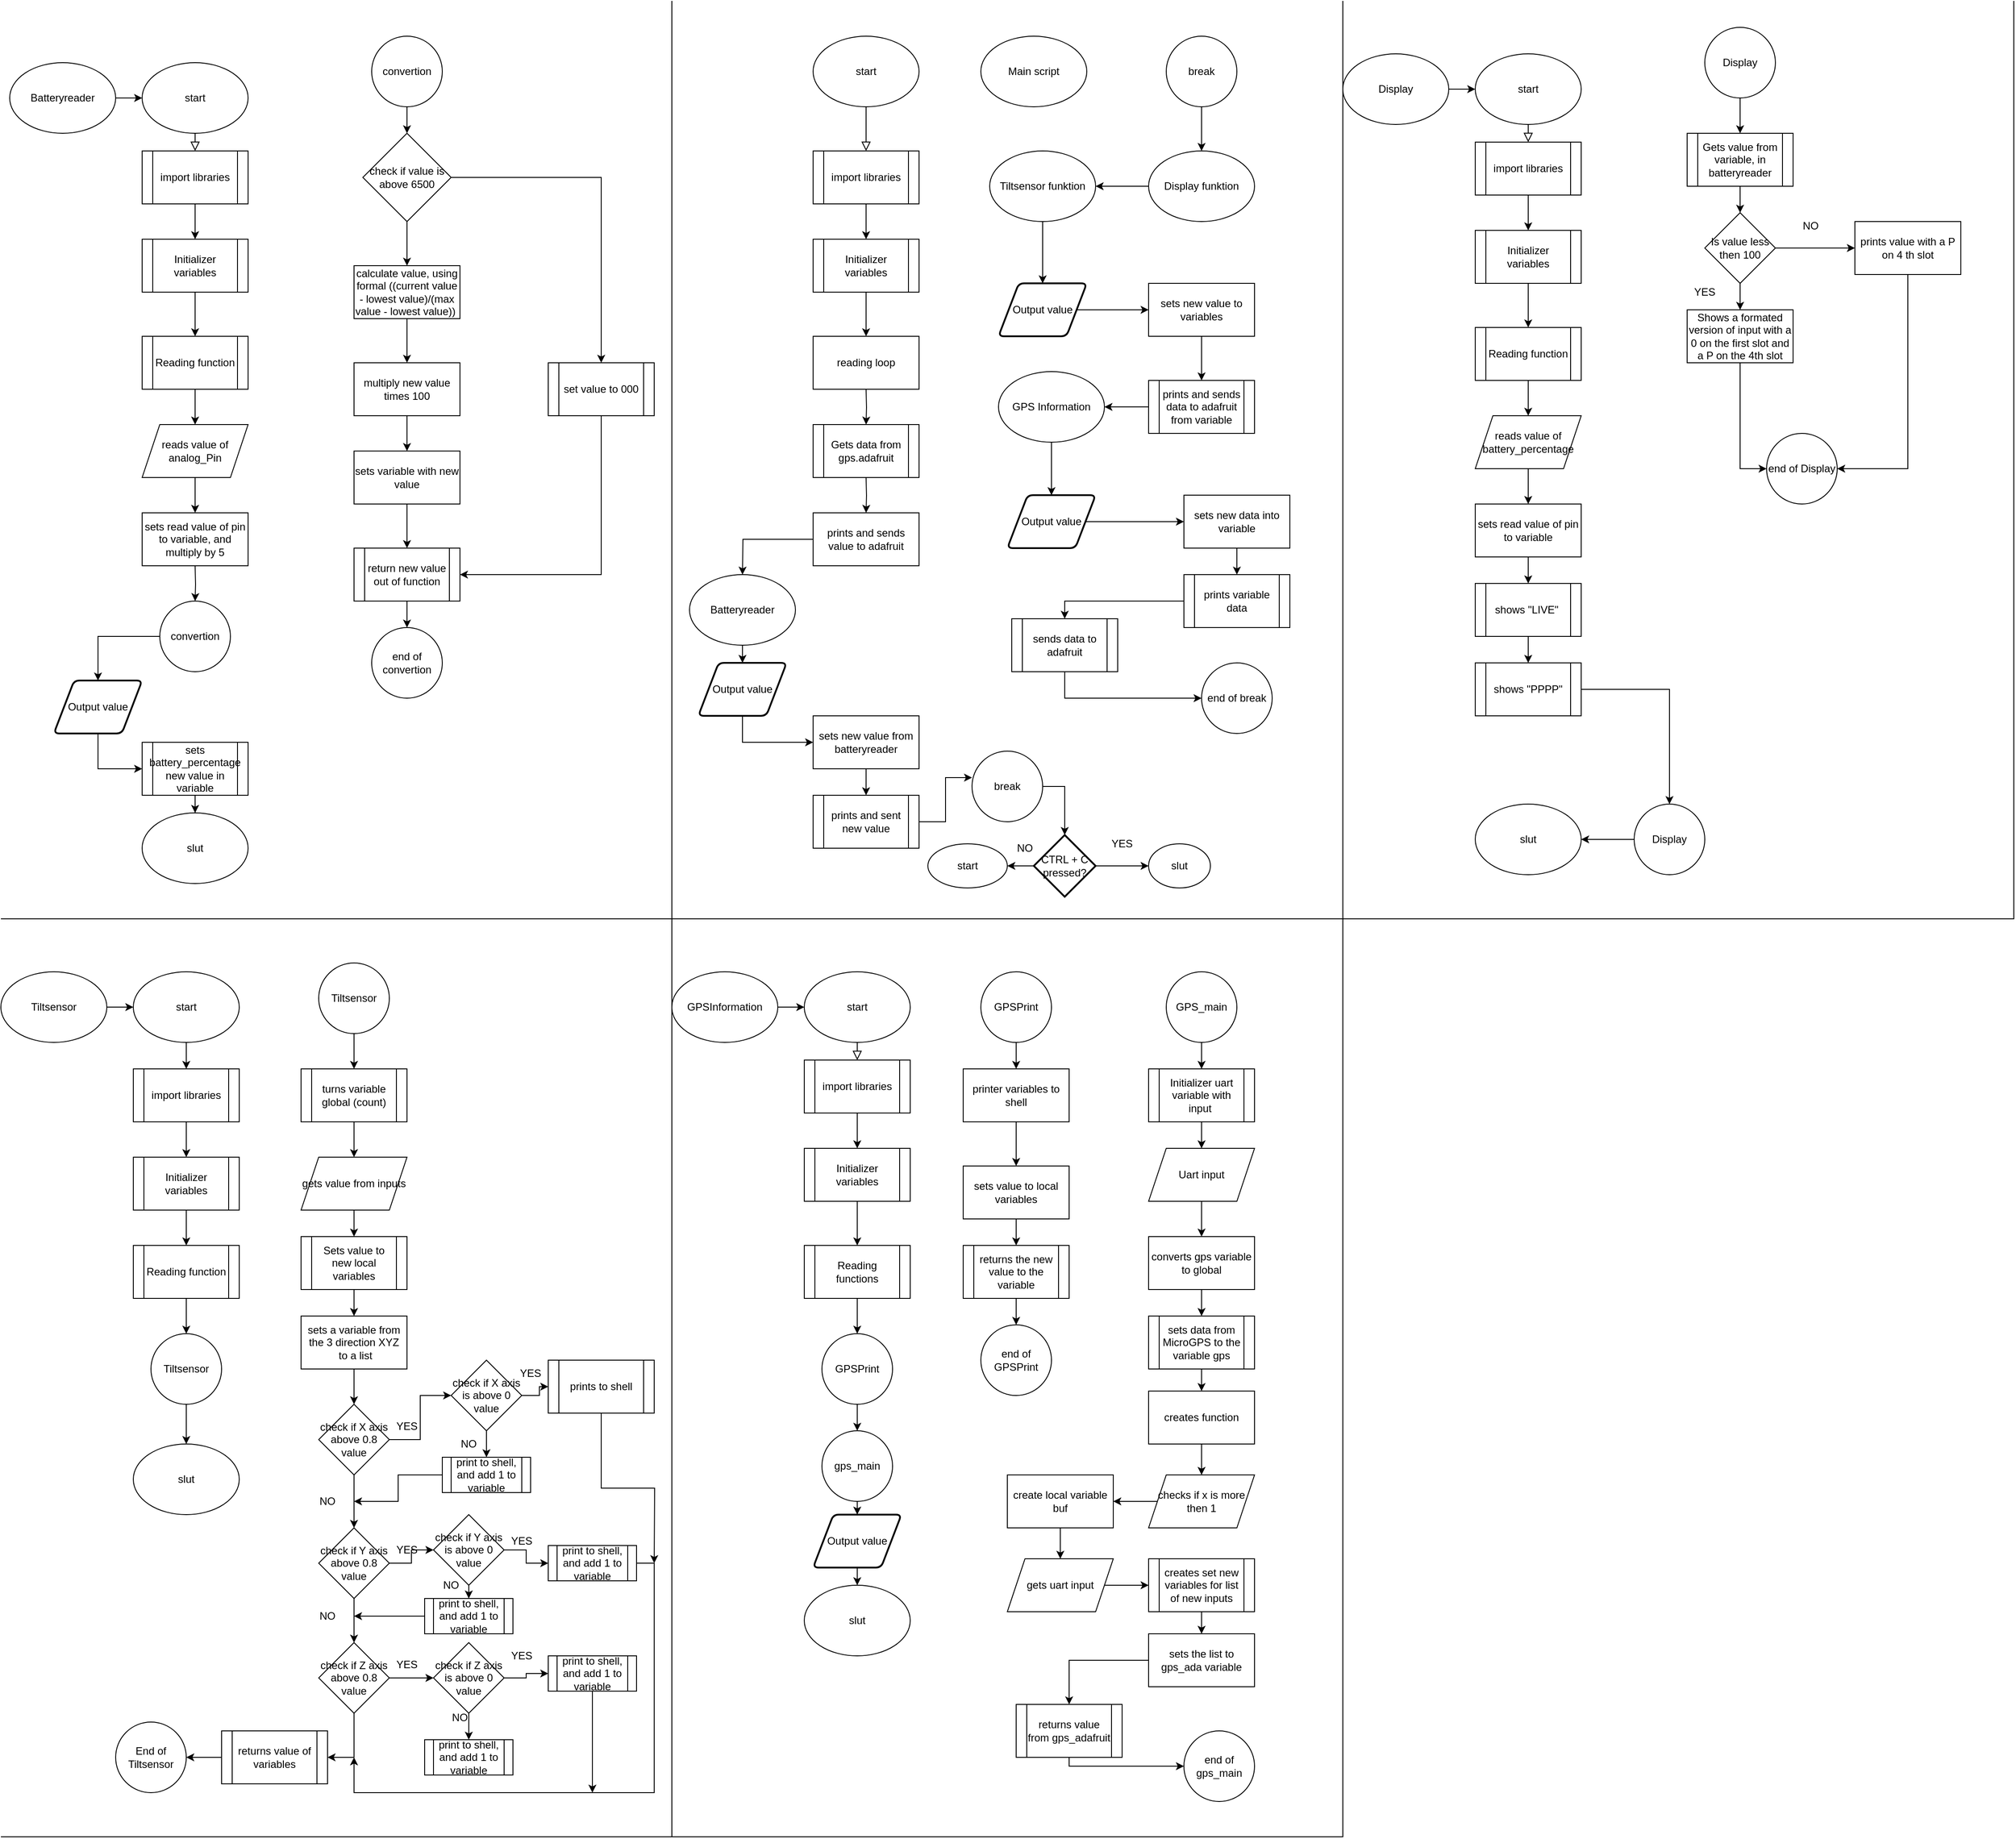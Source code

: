 <mxfile version="20.5.1" type="google"><diagram id="C5RBs43oDa-KdzZeNtuy" name="Page-1"><mxGraphModel grid="1" page="1" gridSize="10" guides="1" tooltips="1" connect="1" arrows="1" fold="1" pageScale="1" pageWidth="2339" pageHeight="3300" math="0" shadow="0"><root><mxCell id="WIyWlLk6GJQsqaUBKTNV-0"/><mxCell id="WIyWlLk6GJQsqaUBKTNV-1" parent="WIyWlLk6GJQsqaUBKTNV-0"/><mxCell id="WIyWlLk6GJQsqaUBKTNV-2" value="" style="rounded=0;html=1;jettySize=auto;orthogonalLoop=1;fontSize=11;endArrow=block;endFill=0;endSize=8;strokeWidth=1;shadow=0;labelBackgroundColor=none;edgeStyle=orthogonalEdgeStyle;" edge="1" parent="WIyWlLk6GJQsqaUBKTNV-1"><mxGeometry relative="1" as="geometry"><mxPoint x="220" y="120" as="sourcePoint"/><mxPoint x="220" y="170" as="targetPoint"/></mxGeometry></mxCell><mxCell id="dwBjEiCk_QRSl53bwjAe-4" style="edgeStyle=orthogonalEdgeStyle;rounded=0;orthogonalLoop=1;jettySize=auto;html=1;entryX=0.5;entryY=0;entryDx=0;entryDy=0;" edge="1" parent="WIyWlLk6GJQsqaUBKTNV-1" source="dwBjEiCk_QRSl53bwjAe-2" target="dwBjEiCk_QRSl53bwjAe-3"><mxGeometry relative="1" as="geometry"/></mxCell><mxCell id="dwBjEiCk_QRSl53bwjAe-2" value="import libraries" style="shape=process;whiteSpace=wrap;html=1;backgroundOutline=1;" vertex="1" parent="WIyWlLk6GJQsqaUBKTNV-1"><mxGeometry x="160" y="170" width="120" height="60" as="geometry"/></mxCell><mxCell id="dwBjEiCk_QRSl53bwjAe-6" style="edgeStyle=orthogonalEdgeStyle;rounded=0;orthogonalLoop=1;jettySize=auto;html=1;" edge="1" parent="WIyWlLk6GJQsqaUBKTNV-1" source="dwBjEiCk_QRSl53bwjAe-3" target="dwBjEiCk_QRSl53bwjAe-5"><mxGeometry relative="1" as="geometry"/></mxCell><mxCell id="dwBjEiCk_QRSl53bwjAe-3" value="Initializer variables" style="shape=process;whiteSpace=wrap;html=1;backgroundOutline=1;" vertex="1" parent="WIyWlLk6GJQsqaUBKTNV-1"><mxGeometry x="160" y="270" width="120" height="60" as="geometry"/></mxCell><mxCell id="dwBjEiCk_QRSl53bwjAe-8" style="edgeStyle=orthogonalEdgeStyle;rounded=0;orthogonalLoop=1;jettySize=auto;html=1;" edge="1" parent="WIyWlLk6GJQsqaUBKTNV-1" source="dwBjEiCk_QRSl53bwjAe-5" target="dwBjEiCk_QRSl53bwjAe-7"><mxGeometry relative="1" as="geometry"/></mxCell><mxCell id="dwBjEiCk_QRSl53bwjAe-5" value="Reading function" style="shape=process;whiteSpace=wrap;html=1;backgroundOutline=1;" vertex="1" parent="WIyWlLk6GJQsqaUBKTNV-1"><mxGeometry x="160" y="380" width="120" height="60" as="geometry"/></mxCell><mxCell id="dwBjEiCk_QRSl53bwjAe-10" style="edgeStyle=orthogonalEdgeStyle;rounded=0;orthogonalLoop=1;jettySize=auto;html=1;exitX=0.5;exitY=1;exitDx=0;exitDy=0;" edge="1" parent="WIyWlLk6GJQsqaUBKTNV-1" source="dwBjEiCk_QRSl53bwjAe-7"><mxGeometry relative="1" as="geometry"><mxPoint x="220" y="580" as="targetPoint"/></mxGeometry></mxCell><mxCell id="dwBjEiCk_QRSl53bwjAe-7" value="reads value of analog_Pin" style="shape=parallelogram;perimeter=parallelogramPerimeter;whiteSpace=wrap;html=1;fixedSize=1;" vertex="1" parent="WIyWlLk6GJQsqaUBKTNV-1"><mxGeometry x="160" y="480" width="120" height="60" as="geometry"/></mxCell><mxCell id="dwBjEiCk_QRSl53bwjAe-13" style="edgeStyle=orthogonalEdgeStyle;rounded=0;orthogonalLoop=1;jettySize=auto;html=1;" edge="1" parent="WIyWlLk6GJQsqaUBKTNV-1" target="dwBjEiCk_QRSl53bwjAe-12"><mxGeometry relative="1" as="geometry"><mxPoint x="220" y="640" as="sourcePoint"/></mxGeometry></mxCell><mxCell id="dwBjEiCk_QRSl53bwjAe-11" value="start" style="ellipse;whiteSpace=wrap;html=1;" vertex="1" parent="WIyWlLk6GJQsqaUBKTNV-1"><mxGeometry x="160" y="70" width="120" height="80" as="geometry"/></mxCell><mxCell id="dwBjEiCk_QRSl53bwjAe-133" style="edgeStyle=orthogonalEdgeStyle;rounded=0;orthogonalLoop=1;jettySize=auto;html=1;entryX=0.5;entryY=0;entryDx=0;entryDy=0;" edge="1" parent="WIyWlLk6GJQsqaUBKTNV-1" source="dwBjEiCk_QRSl53bwjAe-12" target="dwBjEiCk_QRSl53bwjAe-132"><mxGeometry relative="1" as="geometry"/></mxCell><mxCell id="dwBjEiCk_QRSl53bwjAe-12" value="convertion&lt;br&gt;" style="ellipse;whiteSpace=wrap;html=1;aspect=fixed;" vertex="1" parent="WIyWlLk6GJQsqaUBKTNV-1"><mxGeometry x="180" y="680" width="80" height="80" as="geometry"/></mxCell><mxCell id="dwBjEiCk_QRSl53bwjAe-17" style="edgeStyle=orthogonalEdgeStyle;rounded=0;orthogonalLoop=1;jettySize=auto;html=1;exitX=0.5;exitY=1;exitDx=0;exitDy=0;entryX=0.5;entryY=0;entryDx=0;entryDy=0;" edge="1" parent="WIyWlLk6GJQsqaUBKTNV-1" source="dwBjEiCk_QRSl53bwjAe-15" target="dwBjEiCk_QRSl53bwjAe-16"><mxGeometry relative="1" as="geometry"/></mxCell><mxCell id="dwBjEiCk_QRSl53bwjAe-15" value="convertion" style="ellipse;whiteSpace=wrap;html=1;aspect=fixed;" vertex="1" parent="WIyWlLk6GJQsqaUBKTNV-1"><mxGeometry x="420" y="40" width="80" height="80" as="geometry"/></mxCell><mxCell id="dwBjEiCk_QRSl53bwjAe-20" style="edgeStyle=orthogonalEdgeStyle;rounded=0;orthogonalLoop=1;jettySize=auto;html=1;entryX=0.5;entryY=0;entryDx=0;entryDy=0;" edge="1" parent="WIyWlLk6GJQsqaUBKTNV-1" source="dwBjEiCk_QRSl53bwjAe-16" target="dwBjEiCk_QRSl53bwjAe-19"><mxGeometry relative="1" as="geometry"/></mxCell><mxCell id="dwBjEiCk_QRSl53bwjAe-26" style="edgeStyle=orthogonalEdgeStyle;rounded=0;orthogonalLoop=1;jettySize=auto;html=1;" edge="1" parent="WIyWlLk6GJQsqaUBKTNV-1" source="dwBjEiCk_QRSl53bwjAe-16" target="dwBjEiCk_QRSl53bwjAe-25"><mxGeometry relative="1" as="geometry"/></mxCell><mxCell id="dwBjEiCk_QRSl53bwjAe-16" value="check if value is above 6500" style="rhombus;whiteSpace=wrap;html=1;" vertex="1" parent="WIyWlLk6GJQsqaUBKTNV-1"><mxGeometry x="410" y="150" width="100" height="100" as="geometry"/></mxCell><mxCell id="dwBjEiCk_QRSl53bwjAe-18" value="sets read value of pin to variable, and multiply by 5" style="rounded=0;whiteSpace=wrap;html=1;" vertex="1" parent="WIyWlLk6GJQsqaUBKTNV-1"><mxGeometry x="160" y="580" width="120" height="60" as="geometry"/></mxCell><mxCell id="dwBjEiCk_QRSl53bwjAe-22" style="edgeStyle=orthogonalEdgeStyle;rounded=0;orthogonalLoop=1;jettySize=auto;html=1;" edge="1" parent="WIyWlLk6GJQsqaUBKTNV-1" source="dwBjEiCk_QRSl53bwjAe-19" target="dwBjEiCk_QRSl53bwjAe-21"><mxGeometry relative="1" as="geometry"/></mxCell><mxCell id="dwBjEiCk_QRSl53bwjAe-19" value="calculate value, using formal ((current value - lowest value)/(max value - lowest value))&amp;nbsp;" style="rounded=0;whiteSpace=wrap;html=1;" vertex="1" parent="WIyWlLk6GJQsqaUBKTNV-1"><mxGeometry x="400" y="300" width="120" height="60" as="geometry"/></mxCell><mxCell id="dwBjEiCk_QRSl53bwjAe-24" style="edgeStyle=orthogonalEdgeStyle;rounded=0;orthogonalLoop=1;jettySize=auto;html=1;entryX=0.5;entryY=0;entryDx=0;entryDy=0;" edge="1" parent="WIyWlLk6GJQsqaUBKTNV-1" source="dwBjEiCk_QRSl53bwjAe-21" target="dwBjEiCk_QRSl53bwjAe-23"><mxGeometry relative="1" as="geometry"/></mxCell><mxCell id="dwBjEiCk_QRSl53bwjAe-21" value="multiply new value&lt;br&gt;times 100" style="rounded=0;whiteSpace=wrap;html=1;" vertex="1" parent="WIyWlLk6GJQsqaUBKTNV-1"><mxGeometry x="400" y="410" width="120" height="60" as="geometry"/></mxCell><mxCell id="dwBjEiCk_QRSl53bwjAe-28" style="edgeStyle=orthogonalEdgeStyle;rounded=0;orthogonalLoop=1;jettySize=auto;html=1;entryX=0.5;entryY=0;entryDx=0;entryDy=0;" edge="1" parent="WIyWlLk6GJQsqaUBKTNV-1" source="dwBjEiCk_QRSl53bwjAe-23" target="dwBjEiCk_QRSl53bwjAe-27"><mxGeometry relative="1" as="geometry"/></mxCell><mxCell id="dwBjEiCk_QRSl53bwjAe-23" value="sets variable with new value" style="rounded=0;whiteSpace=wrap;html=1;" vertex="1" parent="WIyWlLk6GJQsqaUBKTNV-1"><mxGeometry x="400" y="510" width="120" height="60" as="geometry"/></mxCell><mxCell id="dwBjEiCk_QRSl53bwjAe-29" style="edgeStyle=orthogonalEdgeStyle;rounded=0;orthogonalLoop=1;jettySize=auto;html=1;entryX=1;entryY=0.5;entryDx=0;entryDy=0;" edge="1" parent="WIyWlLk6GJQsqaUBKTNV-1" source="dwBjEiCk_QRSl53bwjAe-25" target="dwBjEiCk_QRSl53bwjAe-27"><mxGeometry relative="1" as="geometry"><Array as="points"><mxPoint x="680" y="650"/></Array></mxGeometry></mxCell><mxCell id="dwBjEiCk_QRSl53bwjAe-25" value="set value to 000" style="shape=process;whiteSpace=wrap;html=1;backgroundOutline=1;" vertex="1" parent="WIyWlLk6GJQsqaUBKTNV-1"><mxGeometry x="620" y="410" width="120" height="60" as="geometry"/></mxCell><mxCell id="dwBjEiCk_QRSl53bwjAe-31" style="edgeStyle=orthogonalEdgeStyle;rounded=0;orthogonalLoop=1;jettySize=auto;html=1;entryX=0.5;entryY=0;entryDx=0;entryDy=0;" edge="1" parent="WIyWlLk6GJQsqaUBKTNV-1" source="dwBjEiCk_QRSl53bwjAe-27" target="dwBjEiCk_QRSl53bwjAe-30"><mxGeometry relative="1" as="geometry"/></mxCell><mxCell id="dwBjEiCk_QRSl53bwjAe-27" value="return new value out of function" style="shape=process;whiteSpace=wrap;html=1;backgroundOutline=1;" vertex="1" parent="WIyWlLk6GJQsqaUBKTNV-1"><mxGeometry x="400" y="620" width="120" height="60" as="geometry"/></mxCell><mxCell id="dwBjEiCk_QRSl53bwjAe-30" value="end of convertion" style="ellipse;whiteSpace=wrap;html=1;aspect=fixed;" vertex="1" parent="WIyWlLk6GJQsqaUBKTNV-1"><mxGeometry x="420" y="710" width="80" height="80" as="geometry"/></mxCell><mxCell id="dwBjEiCk_QRSl53bwjAe-35" style="edgeStyle=orthogonalEdgeStyle;rounded=0;orthogonalLoop=1;jettySize=auto;html=1;" edge="1" parent="WIyWlLk6GJQsqaUBKTNV-1" source="dwBjEiCk_QRSl53bwjAe-32" target="dwBjEiCk_QRSl53bwjAe-34"><mxGeometry relative="1" as="geometry"/></mxCell><mxCell id="dwBjEiCk_QRSl53bwjAe-32" value="sets battery_percentage new value in variable" style="shape=process;whiteSpace=wrap;html=1;backgroundOutline=1;" vertex="1" parent="WIyWlLk6GJQsqaUBKTNV-1"><mxGeometry x="160" y="840" width="120" height="60" as="geometry"/></mxCell><mxCell id="dwBjEiCk_QRSl53bwjAe-34" value="slut" style="ellipse;whiteSpace=wrap;html=1;" vertex="1" parent="WIyWlLk6GJQsqaUBKTNV-1"><mxGeometry x="160" y="920" width="120" height="80" as="geometry"/></mxCell><mxCell id="dwBjEiCk_QRSl53bwjAe-36" value="" style="endArrow=none;html=1;rounded=0;" edge="1" parent="WIyWlLk6GJQsqaUBKTNV-1"><mxGeometry width="50" height="50" relative="1" as="geometry"><mxPoint x="760" as="sourcePoint"/><mxPoint y="1040" as="targetPoint"/><Array as="points"><mxPoint x="760" y="1040"/></Array></mxGeometry></mxCell><mxCell id="dwBjEiCk_QRSl53bwjAe-37" value="" style="rounded=0;html=1;jettySize=auto;orthogonalLoop=1;fontSize=11;endArrow=block;endFill=0;endSize=8;strokeWidth=1;shadow=0;labelBackgroundColor=none;edgeStyle=orthogonalEdgeStyle;" edge="1" parent="WIyWlLk6GJQsqaUBKTNV-1"><mxGeometry relative="1" as="geometry"><mxPoint x="980" y="120" as="sourcePoint"/><mxPoint x="980" y="170" as="targetPoint"/></mxGeometry></mxCell><mxCell id="dwBjEiCk_QRSl53bwjAe-38" style="edgeStyle=orthogonalEdgeStyle;rounded=0;orthogonalLoop=1;jettySize=auto;html=1;entryX=0.5;entryY=0;entryDx=0;entryDy=0;" edge="1" parent="WIyWlLk6GJQsqaUBKTNV-1" source="dwBjEiCk_QRSl53bwjAe-39" target="dwBjEiCk_QRSl53bwjAe-41"><mxGeometry relative="1" as="geometry"/></mxCell><mxCell id="dwBjEiCk_QRSl53bwjAe-39" value="import libraries" style="shape=process;whiteSpace=wrap;html=1;backgroundOutline=1;" vertex="1" parent="WIyWlLk6GJQsqaUBKTNV-1"><mxGeometry x="920" y="170" width="120" height="60" as="geometry"/></mxCell><mxCell id="dwBjEiCk_QRSl53bwjAe-40" style="edgeStyle=orthogonalEdgeStyle;rounded=0;orthogonalLoop=1;jettySize=auto;html=1;" edge="1" parent="WIyWlLk6GJQsqaUBKTNV-1" source="dwBjEiCk_QRSl53bwjAe-41"><mxGeometry relative="1" as="geometry"><mxPoint x="980" y="380" as="targetPoint"/></mxGeometry></mxCell><mxCell id="dwBjEiCk_QRSl53bwjAe-41" value="Initializer variables" style="shape=process;whiteSpace=wrap;html=1;backgroundOutline=1;" vertex="1" parent="WIyWlLk6GJQsqaUBKTNV-1"><mxGeometry x="920" y="270" width="120" height="60" as="geometry"/></mxCell><mxCell id="dwBjEiCk_QRSl53bwjAe-42" style="edgeStyle=orthogonalEdgeStyle;rounded=0;orthogonalLoop=1;jettySize=auto;html=1;" edge="1" parent="WIyWlLk6GJQsqaUBKTNV-1"><mxGeometry relative="1" as="geometry"><mxPoint x="980" y="440" as="sourcePoint"/><mxPoint x="980" y="480" as="targetPoint"/></mxGeometry></mxCell><mxCell id="dwBjEiCk_QRSl53bwjAe-44" style="edgeStyle=orthogonalEdgeStyle;rounded=0;orthogonalLoop=1;jettySize=auto;html=1;exitX=0.5;exitY=1;exitDx=0;exitDy=0;" edge="1" parent="WIyWlLk6GJQsqaUBKTNV-1"><mxGeometry relative="1" as="geometry"><mxPoint x="980" y="580" as="targetPoint"/><mxPoint x="980" y="540" as="sourcePoint"/></mxGeometry></mxCell><mxCell id="dwBjEiCk_QRSl53bwjAe-47" value="start" style="ellipse;whiteSpace=wrap;html=1;" vertex="1" parent="WIyWlLk6GJQsqaUBKTNV-1"><mxGeometry x="920" y="40" width="120" height="80" as="geometry"/></mxCell><mxCell id="dwBjEiCk_QRSl53bwjAe-82" style="edgeStyle=orthogonalEdgeStyle;rounded=0;orthogonalLoop=1;jettySize=auto;html=1;" edge="1" parent="WIyWlLk6GJQsqaUBKTNV-1"><mxGeometry relative="1" as="geometry"><mxPoint x="840.0" y="730" as="sourcePoint"/><mxPoint x="840.0" y="750.0" as="targetPoint"/></mxGeometry></mxCell><mxCell id="5Fp56Mo93Z96xwn3iNKy-12" style="edgeStyle=orthogonalEdgeStyle;rounded=0;orthogonalLoop=1;jettySize=auto;html=1;entryX=0.5;entryY=0;entryDx=0;entryDy=0;" edge="1" parent="WIyWlLk6GJQsqaUBKTNV-1" source="dwBjEiCk_QRSl53bwjAe-51" target="5Fp56Mo93Z96xwn3iNKy-2"><mxGeometry relative="1" as="geometry"/></mxCell><mxCell id="dwBjEiCk_QRSl53bwjAe-51" value="break" style="ellipse;whiteSpace=wrap;html=1;aspect=fixed;" vertex="1" parent="WIyWlLk6GJQsqaUBKTNV-1"><mxGeometry x="1320" y="40" width="80" height="80" as="geometry"/></mxCell><mxCell id="dwBjEiCk_QRSl53bwjAe-83" style="edgeStyle=orthogonalEdgeStyle;rounded=0;orthogonalLoop=1;jettySize=auto;html=1;" edge="1" parent="WIyWlLk6GJQsqaUBKTNV-1" source="dwBjEiCk_QRSl53bwjAe-55"><mxGeometry relative="1" as="geometry"><mxPoint x="840.0" y="650" as="targetPoint"/></mxGeometry></mxCell><mxCell id="dwBjEiCk_QRSl53bwjAe-55" value="prints and sends value to adafruit" style="rounded=0;whiteSpace=wrap;html=1;" vertex="1" parent="WIyWlLk6GJQsqaUBKTNV-1"><mxGeometry x="920" y="580" width="120" height="60" as="geometry"/></mxCell><mxCell id="dwBjEiCk_QRSl53bwjAe-66" value="end of break" style="ellipse;whiteSpace=wrap;html=1;aspect=fixed;" vertex="1" parent="WIyWlLk6GJQsqaUBKTNV-1"><mxGeometry x="1360" y="750" width="80" height="80" as="geometry"/></mxCell><mxCell id="dwBjEiCk_QRSl53bwjAe-70" value="" style="endArrow=none;html=1;rounded=0;" edge="1" parent="WIyWlLk6GJQsqaUBKTNV-1"><mxGeometry width="50" height="50" relative="1" as="geometry"><mxPoint x="1520" as="sourcePoint"/><mxPoint x="760" y="1040" as="targetPoint"/><Array as="points"><mxPoint x="1520" y="1040"/></Array></mxGeometry></mxCell><mxCell id="dwBjEiCk_QRSl53bwjAe-72" value="Gets data from gps.adafruit" style="shape=process;whiteSpace=wrap;html=1;backgroundOutline=1;" vertex="1" parent="WIyWlLk6GJQsqaUBKTNV-1"><mxGeometry x="920" y="480" width="120" height="60" as="geometry"/></mxCell><mxCell id="dwBjEiCk_QRSl53bwjAe-75" style="edgeStyle=orthogonalEdgeStyle;rounded=0;orthogonalLoop=1;jettySize=auto;html=1;" edge="1" parent="WIyWlLk6GJQsqaUBKTNV-1" source="dwBjEiCk_QRSl53bwjAe-73" target="dwBjEiCk_QRSl53bwjAe-11"><mxGeometry relative="1" as="geometry"/></mxCell><mxCell id="dwBjEiCk_QRSl53bwjAe-73" value="Batteryreader" style="ellipse;whiteSpace=wrap;html=1;" vertex="1" parent="WIyWlLk6GJQsqaUBKTNV-1"><mxGeometry x="10" y="70" width="120" height="80" as="geometry"/></mxCell><mxCell id="dwBjEiCk_QRSl53bwjAe-74" value="Main script" style="ellipse;whiteSpace=wrap;html=1;" vertex="1" parent="WIyWlLk6GJQsqaUBKTNV-1"><mxGeometry x="1110" y="40" width="120" height="80" as="geometry"/></mxCell><mxCell id="dwBjEiCk_QRSl53bwjAe-85" style="edgeStyle=orthogonalEdgeStyle;rounded=0;orthogonalLoop=1;jettySize=auto;html=1;" edge="1" parent="WIyWlLk6GJQsqaUBKTNV-1" source="dwBjEiCk_QRSl53bwjAe-76" target="dwBjEiCk_QRSl53bwjAe-84"><mxGeometry relative="1" as="geometry"/></mxCell><mxCell id="dwBjEiCk_QRSl53bwjAe-76" value="sets new value from batteryreader" style="rounded=0;whiteSpace=wrap;html=1;" vertex="1" parent="WIyWlLk6GJQsqaUBKTNV-1"><mxGeometry x="920" y="810" width="120" height="60" as="geometry"/></mxCell><mxCell id="dwBjEiCk_QRSl53bwjAe-81" style="edgeStyle=orthogonalEdgeStyle;rounded=0;orthogonalLoop=1;jettySize=auto;html=1;entryX=0;entryY=0.5;entryDx=0;entryDy=0;exitX=0.5;exitY=1;exitDx=0;exitDy=0;" edge="1" parent="WIyWlLk6GJQsqaUBKTNV-1" source="dwBjEiCk_QRSl53bwjAe-131" target="dwBjEiCk_QRSl53bwjAe-76"><mxGeometry relative="1" as="geometry"><mxPoint x="840.0" y="830.0" as="sourcePoint"/><Array as="points"><mxPoint x="840" y="840"/></Array></mxGeometry></mxCell><mxCell id="dwBjEiCk_QRSl53bwjAe-87" style="edgeStyle=orthogonalEdgeStyle;rounded=0;orthogonalLoop=1;jettySize=auto;html=1;entryX=0;entryY=0.375;entryDx=0;entryDy=0;entryPerimeter=0;" edge="1" parent="WIyWlLk6GJQsqaUBKTNV-1" source="dwBjEiCk_QRSl53bwjAe-84" target="dwBjEiCk_QRSl53bwjAe-86"><mxGeometry relative="1" as="geometry"/></mxCell><mxCell id="dwBjEiCk_QRSl53bwjAe-84" value="prints and sent new value" style="shape=process;whiteSpace=wrap;html=1;backgroundOutline=1;" vertex="1" parent="WIyWlLk6GJQsqaUBKTNV-1"><mxGeometry x="920" y="900" width="120" height="60" as="geometry"/></mxCell><mxCell id="dwBjEiCk_QRSl53bwjAe-130" style="edgeStyle=orthogonalEdgeStyle;rounded=0;orthogonalLoop=1;jettySize=auto;html=1;" edge="1" parent="WIyWlLk6GJQsqaUBKTNV-1" source="dwBjEiCk_QRSl53bwjAe-86" target="dwBjEiCk_QRSl53bwjAe-124"><mxGeometry relative="1" as="geometry"><Array as="points"><mxPoint x="1205" y="890"/></Array></mxGeometry></mxCell><mxCell id="dwBjEiCk_QRSl53bwjAe-86" value="break" style="ellipse;whiteSpace=wrap;html=1;aspect=fixed;" vertex="1" parent="WIyWlLk6GJQsqaUBKTNV-1"><mxGeometry x="1100" y="850" width="80" height="80" as="geometry"/></mxCell><mxCell id="dwBjEiCk_QRSl53bwjAe-88" value="slut" style="ellipse;whiteSpace=wrap;html=1;" vertex="1" parent="WIyWlLk6GJQsqaUBKTNV-1"><mxGeometry x="1300" y="955" width="70" height="50" as="geometry"/></mxCell><mxCell id="5Fp56Mo93Z96xwn3iNKy-0" style="edgeStyle=orthogonalEdgeStyle;rounded=0;orthogonalLoop=1;jettySize=auto;html=1;" edge="1" parent="WIyWlLk6GJQsqaUBKTNV-1" source="dwBjEiCk_QRSl53bwjAe-94" target="dwBjEiCk_QRSl53bwjAe-121"><mxGeometry relative="1" as="geometry"/></mxCell><mxCell id="dwBjEiCk_QRSl53bwjAe-94" value="Tiltsensor funktion" style="ellipse;whiteSpace=wrap;html=1;" vertex="1" parent="WIyWlLk6GJQsqaUBKTNV-1"><mxGeometry x="1120" y="170" width="120" height="80" as="geometry"/></mxCell><mxCell id="dwBjEiCk_QRSl53bwjAe-95" value="Batteryreader" style="ellipse;whiteSpace=wrap;html=1;" vertex="1" parent="WIyWlLk6GJQsqaUBKTNV-1"><mxGeometry x="780" y="650" width="120" height="80" as="geometry"/></mxCell><mxCell id="dwBjEiCk_QRSl53bwjAe-102" style="edgeStyle=orthogonalEdgeStyle;rounded=0;orthogonalLoop=1;jettySize=auto;html=1;" edge="1" parent="WIyWlLk6GJQsqaUBKTNV-1" source="dwBjEiCk_QRSl53bwjAe-100" target="dwBjEiCk_QRSl53bwjAe-101"><mxGeometry relative="1" as="geometry"/></mxCell><mxCell id="dwBjEiCk_QRSl53bwjAe-100" value="sets new value to variables" style="rounded=0;whiteSpace=wrap;html=1;" vertex="1" parent="WIyWlLk6GJQsqaUBKTNV-1"><mxGeometry x="1300" y="320" width="120" height="60" as="geometry"/></mxCell><mxCell id="dwBjEiCk_QRSl53bwjAe-106" style="edgeStyle=orthogonalEdgeStyle;rounded=0;orthogonalLoop=1;jettySize=auto;html=1;" edge="1" parent="WIyWlLk6GJQsqaUBKTNV-1" source="dwBjEiCk_QRSl53bwjAe-101" target="dwBjEiCk_QRSl53bwjAe-105"><mxGeometry relative="1" as="geometry"/></mxCell><mxCell id="dwBjEiCk_QRSl53bwjAe-101" value="prints and sends data to adafruit from variable" style="shape=process;whiteSpace=wrap;html=1;backgroundOutline=1;" vertex="1" parent="WIyWlLk6GJQsqaUBKTNV-1"><mxGeometry x="1300" y="430" width="120" height="60" as="geometry"/></mxCell><mxCell id="dwBjEiCk_QRSl53bwjAe-103" value="reading loop" style="rounded=0;whiteSpace=wrap;html=1;" vertex="1" parent="WIyWlLk6GJQsqaUBKTNV-1"><mxGeometry x="920" y="380" width="120" height="60" as="geometry"/></mxCell><mxCell id="5Fp56Mo93Z96xwn3iNKy-13" style="edgeStyle=orthogonalEdgeStyle;rounded=0;orthogonalLoop=1;jettySize=auto;html=1;entryX=0.5;entryY=0;entryDx=0;entryDy=0;" edge="1" parent="WIyWlLk6GJQsqaUBKTNV-1" source="dwBjEiCk_QRSl53bwjAe-105" target="dwBjEiCk_QRSl53bwjAe-120"><mxGeometry relative="1" as="geometry"/></mxCell><mxCell id="dwBjEiCk_QRSl53bwjAe-105" value="GPS Information" style="ellipse;whiteSpace=wrap;html=1;" vertex="1" parent="WIyWlLk6GJQsqaUBKTNV-1"><mxGeometry x="1130" y="420" width="120" height="80" as="geometry"/></mxCell><mxCell id="dwBjEiCk_QRSl53bwjAe-115" style="edgeStyle=orthogonalEdgeStyle;rounded=0;orthogonalLoop=1;jettySize=auto;html=1;" edge="1" parent="WIyWlLk6GJQsqaUBKTNV-1" source="dwBjEiCk_QRSl53bwjAe-112" target="dwBjEiCk_QRSl53bwjAe-114"><mxGeometry relative="1" as="geometry"/></mxCell><mxCell id="dwBjEiCk_QRSl53bwjAe-112" value="sets new data into variable" style="rounded=0;whiteSpace=wrap;html=1;" vertex="1" parent="WIyWlLk6GJQsqaUBKTNV-1"><mxGeometry x="1340" y="560" width="120" height="60" as="geometry"/></mxCell><mxCell id="5Fp56Mo93Z96xwn3iNKy-10" style="edgeStyle=orthogonalEdgeStyle;rounded=0;orthogonalLoop=1;jettySize=auto;html=1;entryX=0.5;entryY=0;entryDx=0;entryDy=0;" edge="1" parent="WIyWlLk6GJQsqaUBKTNV-1" source="dwBjEiCk_QRSl53bwjAe-114" target="dwBjEiCk_QRSl53bwjAe-116"><mxGeometry relative="1" as="geometry"/></mxCell><mxCell id="dwBjEiCk_QRSl53bwjAe-114" value="prints variable data" style="shape=process;whiteSpace=wrap;html=1;backgroundOutline=1;" vertex="1" parent="WIyWlLk6GJQsqaUBKTNV-1"><mxGeometry x="1340" y="650" width="120" height="60" as="geometry"/></mxCell><mxCell id="5Fp56Mo93Z96xwn3iNKy-11" style="edgeStyle=orthogonalEdgeStyle;rounded=0;orthogonalLoop=1;jettySize=auto;html=1;entryX=0;entryY=0.5;entryDx=0;entryDy=0;" edge="1" parent="WIyWlLk6GJQsqaUBKTNV-1" source="dwBjEiCk_QRSl53bwjAe-116" target="dwBjEiCk_QRSl53bwjAe-66"><mxGeometry relative="1" as="geometry"><Array as="points"><mxPoint x="1205" y="790"/></Array></mxGeometry></mxCell><mxCell id="dwBjEiCk_QRSl53bwjAe-116" value="sends data to adafruit" style="shape=process;whiteSpace=wrap;html=1;backgroundOutline=1;" vertex="1" parent="WIyWlLk6GJQsqaUBKTNV-1"><mxGeometry x="1145" y="700" width="120" height="60" as="geometry"/></mxCell><mxCell id="5Fp56Mo93Z96xwn3iNKy-14" style="edgeStyle=orthogonalEdgeStyle;rounded=0;orthogonalLoop=1;jettySize=auto;html=1;entryX=0;entryY=0.5;entryDx=0;entryDy=0;" edge="1" parent="WIyWlLk6GJQsqaUBKTNV-1" source="dwBjEiCk_QRSl53bwjAe-120" target="dwBjEiCk_QRSl53bwjAe-112"><mxGeometry relative="1" as="geometry"/></mxCell><mxCell id="dwBjEiCk_QRSl53bwjAe-120" value="Output value" style="shape=parallelogram;html=1;strokeWidth=2;perimeter=parallelogramPerimeter;whiteSpace=wrap;rounded=1;arcSize=12;size=0.23;" vertex="1" parent="WIyWlLk6GJQsqaUBKTNV-1"><mxGeometry x="1140" y="560" width="100" height="60" as="geometry"/></mxCell><mxCell id="5Fp56Mo93Z96xwn3iNKy-1" style="edgeStyle=orthogonalEdgeStyle;rounded=0;orthogonalLoop=1;jettySize=auto;html=1;" edge="1" parent="WIyWlLk6GJQsqaUBKTNV-1" source="dwBjEiCk_QRSl53bwjAe-121" target="dwBjEiCk_QRSl53bwjAe-100"><mxGeometry relative="1" as="geometry"/></mxCell><mxCell id="dwBjEiCk_QRSl53bwjAe-121" value="Output value" style="shape=parallelogram;html=1;strokeWidth=2;perimeter=parallelogramPerimeter;whiteSpace=wrap;rounded=1;arcSize=12;size=0.23;" vertex="1" parent="WIyWlLk6GJQsqaUBKTNV-1"><mxGeometry x="1130" y="320" width="100" height="60" as="geometry"/></mxCell><mxCell id="dwBjEiCk_QRSl53bwjAe-129" style="edgeStyle=orthogonalEdgeStyle;rounded=0;orthogonalLoop=1;jettySize=auto;html=1;" edge="1" parent="WIyWlLk6GJQsqaUBKTNV-1" source="dwBjEiCk_QRSl53bwjAe-124" target="dwBjEiCk_QRSl53bwjAe-88"><mxGeometry relative="1" as="geometry"/></mxCell><mxCell id="5Fp56Mo93Z96xwn3iNKy-16" style="edgeStyle=orthogonalEdgeStyle;rounded=0;orthogonalLoop=1;jettySize=auto;html=1;" edge="1" parent="WIyWlLk6GJQsqaUBKTNV-1" source="dwBjEiCk_QRSl53bwjAe-124" target="5Fp56Mo93Z96xwn3iNKy-15"><mxGeometry relative="1" as="geometry"/></mxCell><mxCell id="dwBjEiCk_QRSl53bwjAe-124" value="CTRL + C pressed?" style="strokeWidth=2;html=1;shape=mxgraph.flowchart.decision;whiteSpace=wrap;" vertex="1" parent="WIyWlLk6GJQsqaUBKTNV-1"><mxGeometry x="1170" y="945" width="70" height="70" as="geometry"/></mxCell><mxCell id="dwBjEiCk_QRSl53bwjAe-131" value="Output value" style="shape=parallelogram;html=1;strokeWidth=2;perimeter=parallelogramPerimeter;whiteSpace=wrap;rounded=1;arcSize=12;size=0.23;" vertex="1" parent="WIyWlLk6GJQsqaUBKTNV-1"><mxGeometry x="790" y="750" width="100" height="60" as="geometry"/></mxCell><mxCell id="dwBjEiCk_QRSl53bwjAe-134" style="edgeStyle=orthogonalEdgeStyle;rounded=0;orthogonalLoop=1;jettySize=auto;html=1;entryX=0;entryY=0.5;entryDx=0;entryDy=0;" edge="1" parent="WIyWlLk6GJQsqaUBKTNV-1" source="dwBjEiCk_QRSl53bwjAe-132" target="dwBjEiCk_QRSl53bwjAe-32"><mxGeometry relative="1" as="geometry"/></mxCell><mxCell id="dwBjEiCk_QRSl53bwjAe-132" value="Output value" style="shape=parallelogram;html=1;strokeWidth=2;perimeter=parallelogramPerimeter;whiteSpace=wrap;rounded=1;arcSize=12;size=0.23;" vertex="1" parent="WIyWlLk6GJQsqaUBKTNV-1"><mxGeometry x="60" y="770" width="100" height="60" as="geometry"/></mxCell><mxCell id="5Fp56Mo93Z96xwn3iNKy-9" style="edgeStyle=orthogonalEdgeStyle;rounded=0;orthogonalLoop=1;jettySize=auto;html=1;entryX=1;entryY=0.5;entryDx=0;entryDy=0;" edge="1" parent="WIyWlLk6GJQsqaUBKTNV-1" source="5Fp56Mo93Z96xwn3iNKy-2" target="dwBjEiCk_QRSl53bwjAe-94"><mxGeometry relative="1" as="geometry"/></mxCell><mxCell id="5Fp56Mo93Z96xwn3iNKy-2" value="Display funktion" style="ellipse;whiteSpace=wrap;html=1;" vertex="1" parent="WIyWlLk6GJQsqaUBKTNV-1"><mxGeometry x="1300" y="170" width="120" height="80" as="geometry"/></mxCell><mxCell id="5Fp56Mo93Z96xwn3iNKy-15" value="start" style="ellipse;whiteSpace=wrap;html=1;" vertex="1" parent="WIyWlLk6GJQsqaUBKTNV-1"><mxGeometry x="1050" y="955" width="90" height="50" as="geometry"/></mxCell><mxCell id="5Fp56Mo93Z96xwn3iNKy-17" value="NO" style="text;html=1;strokeColor=none;fillColor=none;align=center;verticalAlign=middle;whiteSpace=wrap;rounded=0;" vertex="1" parent="WIyWlLk6GJQsqaUBKTNV-1"><mxGeometry x="1130" y="945" width="60" height="30" as="geometry"/></mxCell><mxCell id="5Fp56Mo93Z96xwn3iNKy-18" value="YES" style="text;html=1;strokeColor=none;fillColor=none;align=center;verticalAlign=middle;whiteSpace=wrap;rounded=0;" vertex="1" parent="WIyWlLk6GJQsqaUBKTNV-1"><mxGeometry x="1240" y="940" width="60" height="30" as="geometry"/></mxCell><mxCell id="5Fp56Mo93Z96xwn3iNKy-19" value="" style="rounded=0;html=1;jettySize=auto;orthogonalLoop=1;fontSize=11;endArrow=block;endFill=0;endSize=8;strokeWidth=1;shadow=0;labelBackgroundColor=none;edgeStyle=orthogonalEdgeStyle;" edge="1" parent="WIyWlLk6GJQsqaUBKTNV-1"><mxGeometry relative="1" as="geometry"><mxPoint x="1730" y="110" as="sourcePoint"/><mxPoint x="1730" y="160" as="targetPoint"/></mxGeometry></mxCell><mxCell id="5Fp56Mo93Z96xwn3iNKy-20" style="edgeStyle=orthogonalEdgeStyle;rounded=0;orthogonalLoop=1;jettySize=auto;html=1;entryX=0.5;entryY=0;entryDx=0;entryDy=0;" edge="1" parent="WIyWlLk6GJQsqaUBKTNV-1" source="5Fp56Mo93Z96xwn3iNKy-21" target="5Fp56Mo93Z96xwn3iNKy-23"><mxGeometry relative="1" as="geometry"/></mxCell><mxCell id="5Fp56Mo93Z96xwn3iNKy-21" value="import libraries" style="shape=process;whiteSpace=wrap;html=1;backgroundOutline=1;" vertex="1" parent="WIyWlLk6GJQsqaUBKTNV-1"><mxGeometry x="1670" y="160" width="120" height="60" as="geometry"/></mxCell><mxCell id="5Fp56Mo93Z96xwn3iNKy-22" style="edgeStyle=orthogonalEdgeStyle;rounded=0;orthogonalLoop=1;jettySize=auto;html=1;" edge="1" parent="WIyWlLk6GJQsqaUBKTNV-1" source="5Fp56Mo93Z96xwn3iNKy-23" target="5Fp56Mo93Z96xwn3iNKy-25"><mxGeometry relative="1" as="geometry"/></mxCell><mxCell id="5Fp56Mo93Z96xwn3iNKy-23" value="Initializer variables" style="shape=process;whiteSpace=wrap;html=1;backgroundOutline=1;" vertex="1" parent="WIyWlLk6GJQsqaUBKTNV-1"><mxGeometry x="1670" y="260" width="120" height="60" as="geometry"/></mxCell><mxCell id="5Fp56Mo93Z96xwn3iNKy-24" style="edgeStyle=orthogonalEdgeStyle;rounded=0;orthogonalLoop=1;jettySize=auto;html=1;" edge="1" parent="WIyWlLk6GJQsqaUBKTNV-1" source="5Fp56Mo93Z96xwn3iNKy-25" target="5Fp56Mo93Z96xwn3iNKy-27"><mxGeometry relative="1" as="geometry"/></mxCell><mxCell id="5Fp56Mo93Z96xwn3iNKy-25" value="Reading function" style="shape=process;whiteSpace=wrap;html=1;backgroundOutline=1;" vertex="1" parent="WIyWlLk6GJQsqaUBKTNV-1"><mxGeometry x="1670" y="370" width="120" height="60" as="geometry"/></mxCell><mxCell id="5Fp56Mo93Z96xwn3iNKy-26" style="edgeStyle=orthogonalEdgeStyle;rounded=0;orthogonalLoop=1;jettySize=auto;html=1;exitX=0.5;exitY=1;exitDx=0;exitDy=0;" edge="1" parent="WIyWlLk6GJQsqaUBKTNV-1" source="5Fp56Mo93Z96xwn3iNKy-27"><mxGeometry relative="1" as="geometry"><mxPoint x="1730" y="570" as="targetPoint"/></mxGeometry></mxCell><mxCell id="5Fp56Mo93Z96xwn3iNKy-27" value="reads value of battery_percentage" style="shape=parallelogram;perimeter=parallelogramPerimeter;whiteSpace=wrap;html=1;fixedSize=1;" vertex="1" parent="WIyWlLk6GJQsqaUBKTNV-1"><mxGeometry x="1670" y="470" width="120" height="60" as="geometry"/></mxCell><mxCell id="5Fp56Mo93Z96xwn3iNKy-29" value="start" style="ellipse;whiteSpace=wrap;html=1;" vertex="1" parent="WIyWlLk6GJQsqaUBKTNV-1"><mxGeometry x="1670" y="60" width="120" height="80" as="geometry"/></mxCell><mxCell id="5Fp56Mo93Z96xwn3iNKy-186" style="edgeStyle=orthogonalEdgeStyle;rounded=0;orthogonalLoop=1;jettySize=auto;html=1;" edge="1" parent="WIyWlLk6GJQsqaUBKTNV-1" source="5Fp56Mo93Z96xwn3iNKy-31" target="5Fp56Mo93Z96xwn3iNKy-51"><mxGeometry relative="1" as="geometry"/></mxCell><mxCell id="5Fp56Mo93Z96xwn3iNKy-31" value="Display" style="ellipse;whiteSpace=wrap;html=1;aspect=fixed;" vertex="1" parent="WIyWlLk6GJQsqaUBKTNV-1"><mxGeometry x="1850" y="910" width="80" height="80" as="geometry"/></mxCell><mxCell id="5Fp56Mo93Z96xwn3iNKy-179" style="edgeStyle=orthogonalEdgeStyle;rounded=0;orthogonalLoop=1;jettySize=auto;html=1;entryX=0.5;entryY=0;entryDx=0;entryDy=0;" edge="1" parent="WIyWlLk6GJQsqaUBKTNV-1" source="5Fp56Mo93Z96xwn3iNKy-33" target="5Fp56Mo93Z96xwn3iNKy-178"><mxGeometry relative="1" as="geometry"/></mxCell><mxCell id="5Fp56Mo93Z96xwn3iNKy-33" value="Display" style="ellipse;whiteSpace=wrap;html=1;aspect=fixed;" vertex="1" parent="WIyWlLk6GJQsqaUBKTNV-1"><mxGeometry x="1930" y="30" width="80" height="80" as="geometry"/></mxCell><mxCell id="5Fp56Mo93Z96xwn3iNKy-189" style="edgeStyle=orthogonalEdgeStyle;rounded=0;orthogonalLoop=1;jettySize=auto;html=1;" edge="1" parent="WIyWlLk6GJQsqaUBKTNV-1" source="5Fp56Mo93Z96xwn3iNKy-37" target="5Fp56Mo93Z96xwn3iNKy-188"><mxGeometry relative="1" as="geometry"/></mxCell><mxCell id="5Fp56Mo93Z96xwn3iNKy-37" value="sets read value of pin to variable" style="rounded=0;whiteSpace=wrap;html=1;" vertex="1" parent="WIyWlLk6GJQsqaUBKTNV-1"><mxGeometry x="1670" y="570" width="120" height="60" as="geometry"/></mxCell><mxCell id="5Fp56Mo93Z96xwn3iNKy-48" value="end of Display" style="ellipse;whiteSpace=wrap;html=1;aspect=fixed;" vertex="1" parent="WIyWlLk6GJQsqaUBKTNV-1"><mxGeometry x="2000" y="490" width="80" height="80" as="geometry"/></mxCell><mxCell id="5Fp56Mo93Z96xwn3iNKy-51" value="slut" style="ellipse;whiteSpace=wrap;html=1;" vertex="1" parent="WIyWlLk6GJQsqaUBKTNV-1"><mxGeometry x="1670" y="910" width="120" height="80" as="geometry"/></mxCell><mxCell id="5Fp56Mo93Z96xwn3iNKy-52" style="edgeStyle=orthogonalEdgeStyle;rounded=0;orthogonalLoop=1;jettySize=auto;html=1;" edge="1" parent="WIyWlLk6GJQsqaUBKTNV-1" source="5Fp56Mo93Z96xwn3iNKy-53" target="5Fp56Mo93Z96xwn3iNKy-29"><mxGeometry relative="1" as="geometry"/></mxCell><mxCell id="5Fp56Mo93Z96xwn3iNKy-53" value="Display" style="ellipse;whiteSpace=wrap;html=1;" vertex="1" parent="WIyWlLk6GJQsqaUBKTNV-1"><mxGeometry x="1520" y="60" width="120" height="80" as="geometry"/></mxCell><mxCell id="5Fp56Mo93Z96xwn3iNKy-56" value="" style="endArrow=none;html=1;rounded=0;" edge="1" parent="WIyWlLk6GJQsqaUBKTNV-1"><mxGeometry width="50" height="50" relative="1" as="geometry"><mxPoint x="2280" as="sourcePoint"/><mxPoint x="1520" y="1040" as="targetPoint"/><Array as="points"><mxPoint x="2280" y="1040"/></Array></mxGeometry></mxCell><mxCell id="5Fp56Mo93Z96xwn3iNKy-199" style="edgeStyle=orthogonalEdgeStyle;rounded=0;orthogonalLoop=1;jettySize=auto;html=1;" edge="1" parent="WIyWlLk6GJQsqaUBKTNV-1" source="5Fp56Mo93Z96xwn3iNKy-105" target="5Fp56Mo93Z96xwn3iNKy-195"><mxGeometry relative="1" as="geometry"/></mxCell><mxCell id="5Fp56Mo93Z96xwn3iNKy-105" value="start" style="ellipse;whiteSpace=wrap;html=1;" vertex="1" parent="WIyWlLk6GJQsqaUBKTNV-1"><mxGeometry x="150" y="1100" width="120" height="80" as="geometry"/></mxCell><mxCell id="5Fp56Mo93Z96xwn3iNKy-127" value="slut" style="ellipse;whiteSpace=wrap;html=1;" vertex="1" parent="WIyWlLk6GJQsqaUBKTNV-1"><mxGeometry x="150" y="1635" width="120" height="80" as="geometry"/></mxCell><mxCell id="5Fp56Mo93Z96xwn3iNKy-128" style="edgeStyle=orthogonalEdgeStyle;rounded=0;orthogonalLoop=1;jettySize=auto;html=1;" edge="1" parent="WIyWlLk6GJQsqaUBKTNV-1" source="5Fp56Mo93Z96xwn3iNKy-129" target="5Fp56Mo93Z96xwn3iNKy-105"><mxGeometry relative="1" as="geometry"/></mxCell><mxCell id="5Fp56Mo93Z96xwn3iNKy-129" value="Tiltsensor" style="ellipse;whiteSpace=wrap;html=1;" vertex="1" parent="WIyWlLk6GJQsqaUBKTNV-1"><mxGeometry y="1100" width="120" height="80" as="geometry"/></mxCell><mxCell id="5Fp56Mo93Z96xwn3iNKy-132" value="" style="endArrow=none;html=1;rounded=0;" edge="1" parent="WIyWlLk6GJQsqaUBKTNV-1"><mxGeometry width="50" height="50" relative="1" as="geometry"><mxPoint x="760" y="1040" as="sourcePoint"/><mxPoint y="2080" as="targetPoint"/><Array as="points"><mxPoint x="760" y="2080"/></Array></mxGeometry></mxCell><mxCell id="5Fp56Mo93Z96xwn3iNKy-133" value="" style="rounded=0;html=1;jettySize=auto;orthogonalLoop=1;fontSize=11;endArrow=block;endFill=0;endSize=8;strokeWidth=1;shadow=0;labelBackgroundColor=none;edgeStyle=orthogonalEdgeStyle;" edge="1" parent="WIyWlLk6GJQsqaUBKTNV-1"><mxGeometry relative="1" as="geometry"><mxPoint x="970" y="1150" as="sourcePoint"/><mxPoint x="970" y="1200" as="targetPoint"/></mxGeometry></mxCell><mxCell id="5Fp56Mo93Z96xwn3iNKy-134" style="edgeStyle=orthogonalEdgeStyle;rounded=0;orthogonalLoop=1;jettySize=auto;html=1;entryX=0.5;entryY=0;entryDx=0;entryDy=0;" edge="1" parent="WIyWlLk6GJQsqaUBKTNV-1" source="5Fp56Mo93Z96xwn3iNKy-135" target="5Fp56Mo93Z96xwn3iNKy-137"><mxGeometry relative="1" as="geometry"/></mxCell><mxCell id="5Fp56Mo93Z96xwn3iNKy-135" value="import libraries" style="shape=process;whiteSpace=wrap;html=1;backgroundOutline=1;" vertex="1" parent="WIyWlLk6GJQsqaUBKTNV-1"><mxGeometry x="910" y="1200" width="120" height="60" as="geometry"/></mxCell><mxCell id="5Fp56Mo93Z96xwn3iNKy-136" style="edgeStyle=orthogonalEdgeStyle;rounded=0;orthogonalLoop=1;jettySize=auto;html=1;" edge="1" parent="WIyWlLk6GJQsqaUBKTNV-1" source="5Fp56Mo93Z96xwn3iNKy-137" target="5Fp56Mo93Z96xwn3iNKy-139"><mxGeometry relative="1" as="geometry"/></mxCell><mxCell id="5Fp56Mo93Z96xwn3iNKy-137" value="Initializer variables" style="shape=process;whiteSpace=wrap;html=1;backgroundOutline=1;" vertex="1" parent="WIyWlLk6GJQsqaUBKTNV-1"><mxGeometry x="910" y="1300" width="120" height="60" as="geometry"/></mxCell><mxCell id="kuuN108_qWFWnLpGyv__-1" style="edgeStyle=orthogonalEdgeStyle;rounded=0;orthogonalLoop=1;jettySize=auto;html=1;" edge="1" parent="WIyWlLk6GJQsqaUBKTNV-1" source="5Fp56Mo93Z96xwn3iNKy-139" target="5Fp56Mo93Z96xwn3iNKy-145"><mxGeometry relative="1" as="geometry"/></mxCell><mxCell id="5Fp56Mo93Z96xwn3iNKy-139" value="Reading functions" style="shape=process;whiteSpace=wrap;html=1;backgroundOutline=1;" vertex="1" parent="WIyWlLk6GJQsqaUBKTNV-1"><mxGeometry x="910" y="1410" width="120" height="60" as="geometry"/></mxCell><mxCell id="5Fp56Mo93Z96xwn3iNKy-143" value="start" style="ellipse;whiteSpace=wrap;html=1;" vertex="1" parent="WIyWlLk6GJQsqaUBKTNV-1"><mxGeometry x="910" y="1100" width="120" height="80" as="geometry"/></mxCell><mxCell id="kuuN108_qWFWnLpGyv__-2" style="edgeStyle=orthogonalEdgeStyle;rounded=0;orthogonalLoop=1;jettySize=auto;html=1;" edge="1" parent="WIyWlLk6GJQsqaUBKTNV-1" source="5Fp56Mo93Z96xwn3iNKy-145" target="kuuN108_qWFWnLpGyv__-0"><mxGeometry relative="1" as="geometry"/></mxCell><mxCell id="5Fp56Mo93Z96xwn3iNKy-145" value="GPSPrint" style="ellipse;whiteSpace=wrap;html=1;aspect=fixed;" vertex="1" parent="WIyWlLk6GJQsqaUBKTNV-1"><mxGeometry x="930" y="1510" width="80" height="80" as="geometry"/></mxCell><mxCell id="kuuN108_qWFWnLpGyv__-11" style="edgeStyle=orthogonalEdgeStyle;rounded=0;orthogonalLoop=1;jettySize=auto;html=1;" edge="1" parent="WIyWlLk6GJQsqaUBKTNV-1" source="5Fp56Mo93Z96xwn3iNKy-147" target="kuuN108_qWFWnLpGyv__-5"><mxGeometry relative="1" as="geometry"/></mxCell><mxCell id="5Fp56Mo93Z96xwn3iNKy-147" value="GPSPrint" style="ellipse;whiteSpace=wrap;html=1;aspect=fixed;" vertex="1" parent="WIyWlLk6GJQsqaUBKTNV-1"><mxGeometry x="1110" y="1100" width="80" height="80" as="geometry"/></mxCell><mxCell id="5Fp56Mo93Z96xwn3iNKy-162" value="end of GPSPrint" style="ellipse;whiteSpace=wrap;html=1;aspect=fixed;" vertex="1" parent="WIyWlLk6GJQsqaUBKTNV-1"><mxGeometry x="1110" y="1500" width="80" height="80" as="geometry"/></mxCell><mxCell id="5Fp56Mo93Z96xwn3iNKy-165" value="slut" style="ellipse;whiteSpace=wrap;html=1;" vertex="1" parent="WIyWlLk6GJQsqaUBKTNV-1"><mxGeometry x="910" y="1795" width="120" height="80" as="geometry"/></mxCell><mxCell id="5Fp56Mo93Z96xwn3iNKy-166" style="edgeStyle=orthogonalEdgeStyle;rounded=0;orthogonalLoop=1;jettySize=auto;html=1;" edge="1" parent="WIyWlLk6GJQsqaUBKTNV-1" source="5Fp56Mo93Z96xwn3iNKy-167" target="5Fp56Mo93Z96xwn3iNKy-143"><mxGeometry relative="1" as="geometry"/></mxCell><mxCell id="5Fp56Mo93Z96xwn3iNKy-167" value="GPSInformation" style="ellipse;whiteSpace=wrap;html=1;" vertex="1" parent="WIyWlLk6GJQsqaUBKTNV-1"><mxGeometry x="760" y="1100" width="120" height="80" as="geometry"/></mxCell><mxCell id="5Fp56Mo93Z96xwn3iNKy-170" value="" style="endArrow=none;html=1;rounded=0;" edge="1" parent="WIyWlLk6GJQsqaUBKTNV-1"><mxGeometry width="50" height="50" relative="1" as="geometry"><mxPoint x="1520" y="1040" as="sourcePoint"/><mxPoint x="760" y="2080" as="targetPoint"/><Array as="points"><mxPoint x="1520" y="2080"/></Array></mxGeometry></mxCell><mxCell id="5Fp56Mo93Z96xwn3iNKy-175" style="edgeStyle=orthogonalEdgeStyle;rounded=0;orthogonalLoop=1;jettySize=auto;html=1;" edge="1" parent="WIyWlLk6GJQsqaUBKTNV-1" source="5Fp56Mo93Z96xwn3iNKy-173" target="5Fp56Mo93Z96xwn3iNKy-174"><mxGeometry relative="1" as="geometry"/></mxCell><mxCell id="5Fp56Mo93Z96xwn3iNKy-177" style="edgeStyle=orthogonalEdgeStyle;rounded=0;orthogonalLoop=1;jettySize=auto;html=1;entryX=0;entryY=0.5;entryDx=0;entryDy=0;" edge="1" parent="WIyWlLk6GJQsqaUBKTNV-1" source="5Fp56Mo93Z96xwn3iNKy-173" target="5Fp56Mo93Z96xwn3iNKy-176"><mxGeometry relative="1" as="geometry"/></mxCell><mxCell id="5Fp56Mo93Z96xwn3iNKy-173" value="Is value less then 100" style="rhombus;whiteSpace=wrap;html=1;" vertex="1" parent="WIyWlLk6GJQsqaUBKTNV-1"><mxGeometry x="1930" y="240" width="80" height="80" as="geometry"/></mxCell><mxCell id="5Fp56Mo93Z96xwn3iNKy-181" style="edgeStyle=orthogonalEdgeStyle;rounded=0;orthogonalLoop=1;jettySize=auto;html=1;entryX=0;entryY=0.5;entryDx=0;entryDy=0;" edge="1" parent="WIyWlLk6GJQsqaUBKTNV-1" source="5Fp56Mo93Z96xwn3iNKy-174" target="5Fp56Mo93Z96xwn3iNKy-48"><mxGeometry relative="1" as="geometry"/></mxCell><mxCell id="5Fp56Mo93Z96xwn3iNKy-174" value="Shows a formated version of input with a 0 on the first slot and a P on the 4th slot" style="rounded=0;whiteSpace=wrap;html=1;" vertex="1" parent="WIyWlLk6GJQsqaUBKTNV-1"><mxGeometry x="1910" y="350" width="120" height="60" as="geometry"/></mxCell><mxCell id="5Fp56Mo93Z96xwn3iNKy-182" style="edgeStyle=orthogonalEdgeStyle;rounded=0;orthogonalLoop=1;jettySize=auto;html=1;entryX=1;entryY=0.5;entryDx=0;entryDy=0;" edge="1" parent="WIyWlLk6GJQsqaUBKTNV-1" source="5Fp56Mo93Z96xwn3iNKy-176" target="5Fp56Mo93Z96xwn3iNKy-48"><mxGeometry relative="1" as="geometry"><Array as="points"><mxPoint x="2160" y="530"/></Array></mxGeometry></mxCell><mxCell id="5Fp56Mo93Z96xwn3iNKy-176" value="prints value with a P on 4 th slot" style="rounded=0;whiteSpace=wrap;html=1;" vertex="1" parent="WIyWlLk6GJQsqaUBKTNV-1"><mxGeometry x="2100" y="250" width="120" height="60" as="geometry"/></mxCell><mxCell id="5Fp56Mo93Z96xwn3iNKy-180" style="edgeStyle=orthogonalEdgeStyle;rounded=0;orthogonalLoop=1;jettySize=auto;html=1;entryX=0.5;entryY=0;entryDx=0;entryDy=0;" edge="1" parent="WIyWlLk6GJQsqaUBKTNV-1" source="5Fp56Mo93Z96xwn3iNKy-178" target="5Fp56Mo93Z96xwn3iNKy-173"><mxGeometry relative="1" as="geometry"/></mxCell><mxCell id="5Fp56Mo93Z96xwn3iNKy-178" value="Gets value from variable, in batteryreader" style="shape=process;whiteSpace=wrap;html=1;backgroundOutline=1;" vertex="1" parent="WIyWlLk6GJQsqaUBKTNV-1"><mxGeometry x="1910" y="150" width="120" height="60" as="geometry"/></mxCell><mxCell id="5Fp56Mo93Z96xwn3iNKy-184" value="YES" style="text;html=1;strokeColor=none;fillColor=none;align=center;verticalAlign=middle;whiteSpace=wrap;rounded=0;" vertex="1" parent="WIyWlLk6GJQsqaUBKTNV-1"><mxGeometry x="1900" y="315" width="60" height="30" as="geometry"/></mxCell><mxCell id="5Fp56Mo93Z96xwn3iNKy-185" value="NO" style="text;html=1;strokeColor=none;fillColor=none;align=center;verticalAlign=middle;whiteSpace=wrap;rounded=0;" vertex="1" parent="WIyWlLk6GJQsqaUBKTNV-1"><mxGeometry x="2020" y="240" width="60" height="30" as="geometry"/></mxCell><mxCell id="5Fp56Mo93Z96xwn3iNKy-191" style="edgeStyle=orthogonalEdgeStyle;rounded=0;orthogonalLoop=1;jettySize=auto;html=1;" edge="1" parent="WIyWlLk6GJQsqaUBKTNV-1" source="5Fp56Mo93Z96xwn3iNKy-188" target="5Fp56Mo93Z96xwn3iNKy-190"><mxGeometry relative="1" as="geometry"/></mxCell><mxCell id="5Fp56Mo93Z96xwn3iNKy-188" value="shows &quot;LIVE&quot;&amp;nbsp;" style="shape=process;whiteSpace=wrap;html=1;backgroundOutline=1;" vertex="1" parent="WIyWlLk6GJQsqaUBKTNV-1"><mxGeometry x="1670" y="660" width="120" height="60" as="geometry"/></mxCell><mxCell id="5Fp56Mo93Z96xwn3iNKy-192" style="edgeStyle=orthogonalEdgeStyle;rounded=0;orthogonalLoop=1;jettySize=auto;html=1;" edge="1" parent="WIyWlLk6GJQsqaUBKTNV-1" source="5Fp56Mo93Z96xwn3iNKy-190" target="5Fp56Mo93Z96xwn3iNKy-31"><mxGeometry relative="1" as="geometry"/></mxCell><mxCell id="5Fp56Mo93Z96xwn3iNKy-190" value="shows &quot;PPPP&quot;" style="shape=process;whiteSpace=wrap;html=1;backgroundOutline=1;" vertex="1" parent="WIyWlLk6GJQsqaUBKTNV-1"><mxGeometry x="1670" y="750" width="120" height="60" as="geometry"/></mxCell><mxCell id="5Fp56Mo93Z96xwn3iNKy-194" style="edgeStyle=orthogonalEdgeStyle;rounded=0;orthogonalLoop=1;jettySize=auto;html=1;entryX=0.5;entryY=0;entryDx=0;entryDy=0;" edge="1" parent="WIyWlLk6GJQsqaUBKTNV-1" source="5Fp56Mo93Z96xwn3iNKy-195" target="5Fp56Mo93Z96xwn3iNKy-197"><mxGeometry relative="1" as="geometry"/></mxCell><mxCell id="5Fp56Mo93Z96xwn3iNKy-195" value="import libraries" style="shape=process;whiteSpace=wrap;html=1;backgroundOutline=1;" vertex="1" parent="WIyWlLk6GJQsqaUBKTNV-1"><mxGeometry x="150" y="1210" width="120" height="60" as="geometry"/></mxCell><mxCell id="5Fp56Mo93Z96xwn3iNKy-196" style="edgeStyle=orthogonalEdgeStyle;rounded=0;orthogonalLoop=1;jettySize=auto;html=1;" edge="1" parent="WIyWlLk6GJQsqaUBKTNV-1" source="5Fp56Mo93Z96xwn3iNKy-197" target="5Fp56Mo93Z96xwn3iNKy-198"><mxGeometry relative="1" as="geometry"/></mxCell><mxCell id="5Fp56Mo93Z96xwn3iNKy-197" value="Initializer variables" style="shape=process;whiteSpace=wrap;html=1;backgroundOutline=1;" vertex="1" parent="WIyWlLk6GJQsqaUBKTNV-1"><mxGeometry x="150" y="1310" width="120" height="60" as="geometry"/></mxCell><mxCell id="5Fp56Mo93Z96xwn3iNKy-204" style="edgeStyle=orthogonalEdgeStyle;rounded=0;orthogonalLoop=1;jettySize=auto;html=1;" edge="1" parent="WIyWlLk6GJQsqaUBKTNV-1" source="5Fp56Mo93Z96xwn3iNKy-198" target="5Fp56Mo93Z96xwn3iNKy-203"><mxGeometry relative="1" as="geometry"/></mxCell><mxCell id="5Fp56Mo93Z96xwn3iNKy-198" value="Reading function" style="shape=process;whiteSpace=wrap;html=1;backgroundOutline=1;" vertex="1" parent="WIyWlLk6GJQsqaUBKTNV-1"><mxGeometry x="150" y="1410" width="120" height="60" as="geometry"/></mxCell><mxCell id="5Fp56Mo93Z96xwn3iNKy-209" style="edgeStyle=orthogonalEdgeStyle;rounded=0;orthogonalLoop=1;jettySize=auto;html=1;entryX=0.5;entryY=0;entryDx=0;entryDy=0;" edge="1" parent="WIyWlLk6GJQsqaUBKTNV-1" source="5Fp56Mo93Z96xwn3iNKy-200" target="5Fp56Mo93Z96xwn3iNKy-208"><mxGeometry relative="1" as="geometry"/></mxCell><mxCell id="5Fp56Mo93Z96xwn3iNKy-200" value="turns variable global (count)" style="shape=process;whiteSpace=wrap;html=1;backgroundOutline=1;" vertex="1" parent="WIyWlLk6GJQsqaUBKTNV-1"><mxGeometry x="340" y="1210" width="120" height="60" as="geometry"/></mxCell><mxCell id="5Fp56Mo93Z96xwn3iNKy-205" style="edgeStyle=orthogonalEdgeStyle;rounded=0;orthogonalLoop=1;jettySize=auto;html=1;" edge="1" parent="WIyWlLk6GJQsqaUBKTNV-1" source="5Fp56Mo93Z96xwn3iNKy-202" target="5Fp56Mo93Z96xwn3iNKy-200"><mxGeometry relative="1" as="geometry"/></mxCell><mxCell id="5Fp56Mo93Z96xwn3iNKy-202" value="Tiltsensor" style="ellipse;whiteSpace=wrap;html=1;aspect=fixed;" vertex="1" parent="WIyWlLk6GJQsqaUBKTNV-1"><mxGeometry x="360" y="1090" width="80" height="80" as="geometry"/></mxCell><mxCell id="5Fp56Mo93Z96xwn3iNKy-304" style="edgeStyle=orthogonalEdgeStyle;rounded=0;orthogonalLoop=1;jettySize=auto;html=1;entryX=0.5;entryY=0;entryDx=0;entryDy=0;" edge="1" parent="WIyWlLk6GJQsqaUBKTNV-1" source="5Fp56Mo93Z96xwn3iNKy-203" target="5Fp56Mo93Z96xwn3iNKy-127"><mxGeometry relative="1" as="geometry"/></mxCell><mxCell id="5Fp56Mo93Z96xwn3iNKy-203" value="Tiltsensor" style="ellipse;whiteSpace=wrap;html=1;aspect=fixed;" vertex="1" parent="WIyWlLk6GJQsqaUBKTNV-1"><mxGeometry x="170" y="1510" width="80" height="80" as="geometry"/></mxCell><mxCell id="5Fp56Mo93Z96xwn3iNKy-211" style="edgeStyle=orthogonalEdgeStyle;rounded=0;orthogonalLoop=1;jettySize=auto;html=1;" edge="1" parent="WIyWlLk6GJQsqaUBKTNV-1" source="5Fp56Mo93Z96xwn3iNKy-208" target="5Fp56Mo93Z96xwn3iNKy-210"><mxGeometry relative="1" as="geometry"/></mxCell><mxCell id="5Fp56Mo93Z96xwn3iNKy-208" value="gets value from inputs" style="shape=parallelogram;perimeter=parallelogramPerimeter;whiteSpace=wrap;html=1;fixedSize=1;" vertex="1" parent="WIyWlLk6GJQsqaUBKTNV-1"><mxGeometry x="340" y="1310" width="120" height="60" as="geometry"/></mxCell><mxCell id="5Fp56Mo93Z96xwn3iNKy-213" style="edgeStyle=orthogonalEdgeStyle;rounded=0;orthogonalLoop=1;jettySize=auto;html=1;" edge="1" parent="WIyWlLk6GJQsqaUBKTNV-1" source="5Fp56Mo93Z96xwn3iNKy-210" target="5Fp56Mo93Z96xwn3iNKy-212"><mxGeometry relative="1" as="geometry"/></mxCell><mxCell id="5Fp56Mo93Z96xwn3iNKy-210" value="Sets value to new local variables" style="shape=process;whiteSpace=wrap;html=1;backgroundOutline=1;" vertex="1" parent="WIyWlLk6GJQsqaUBKTNV-1"><mxGeometry x="340" y="1400" width="120" height="60" as="geometry"/></mxCell><mxCell id="5Fp56Mo93Z96xwn3iNKy-236" style="edgeStyle=orthogonalEdgeStyle;rounded=0;orthogonalLoop=1;jettySize=auto;html=1;entryX=0.5;entryY=0;entryDx=0;entryDy=0;" edge="1" parent="WIyWlLk6GJQsqaUBKTNV-1" source="5Fp56Mo93Z96xwn3iNKy-212" target="5Fp56Mo93Z96xwn3iNKy-214"><mxGeometry relative="1" as="geometry"/></mxCell><mxCell id="5Fp56Mo93Z96xwn3iNKy-212" value="sets a variable from the 3 direction XYZ&lt;br&gt;&amp;nbsp;to a list" style="rounded=0;whiteSpace=wrap;html=1;" vertex="1" parent="WIyWlLk6GJQsqaUBKTNV-1"><mxGeometry x="340" y="1490" width="120" height="60" as="geometry"/></mxCell><mxCell id="5Fp56Mo93Z96xwn3iNKy-220" style="edgeStyle=orthogonalEdgeStyle;rounded=0;orthogonalLoop=1;jettySize=auto;html=1;entryX=0.5;entryY=0;entryDx=0;entryDy=0;" edge="1" parent="WIyWlLk6GJQsqaUBKTNV-1" source="5Fp56Mo93Z96xwn3iNKy-214" target="5Fp56Mo93Z96xwn3iNKy-215"><mxGeometry relative="1" as="geometry"/></mxCell><mxCell id="5Fp56Mo93Z96xwn3iNKy-251" style="edgeStyle=orthogonalEdgeStyle;rounded=0;orthogonalLoop=1;jettySize=auto;html=1;entryX=0;entryY=0.5;entryDx=0;entryDy=0;" edge="1" parent="WIyWlLk6GJQsqaUBKTNV-1" source="5Fp56Mo93Z96xwn3iNKy-214" target="5Fp56Mo93Z96xwn3iNKy-242"><mxGeometry relative="1" as="geometry"/></mxCell><mxCell id="5Fp56Mo93Z96xwn3iNKy-214" value="check if X axis above 0.8 value" style="rhombus;whiteSpace=wrap;html=1;" vertex="1" parent="WIyWlLk6GJQsqaUBKTNV-1"><mxGeometry x="360" y="1590" width="80" height="80" as="geometry"/></mxCell><mxCell id="5Fp56Mo93Z96xwn3iNKy-221" style="edgeStyle=orthogonalEdgeStyle;rounded=0;orthogonalLoop=1;jettySize=auto;html=1;" edge="1" parent="WIyWlLk6GJQsqaUBKTNV-1" source="5Fp56Mo93Z96xwn3iNKy-215" target="5Fp56Mo93Z96xwn3iNKy-216"><mxGeometry relative="1" as="geometry"/></mxCell><mxCell id="5Fp56Mo93Z96xwn3iNKy-248" style="edgeStyle=orthogonalEdgeStyle;rounded=0;orthogonalLoop=1;jettySize=auto;html=1;" edge="1" parent="WIyWlLk6GJQsqaUBKTNV-1" source="5Fp56Mo93Z96xwn3iNKy-215" target="5Fp56Mo93Z96xwn3iNKy-241"><mxGeometry relative="1" as="geometry"/></mxCell><mxCell id="5Fp56Mo93Z96xwn3iNKy-215" value="check if Y axis above 0.8 value" style="rhombus;whiteSpace=wrap;html=1;" vertex="1" parent="WIyWlLk6GJQsqaUBKTNV-1"><mxGeometry x="360" y="1730" width="80" height="80" as="geometry"/></mxCell><mxCell id="5Fp56Mo93Z96xwn3iNKy-247" style="edgeStyle=orthogonalEdgeStyle;rounded=0;orthogonalLoop=1;jettySize=auto;html=1;entryX=0;entryY=0.5;entryDx=0;entryDy=0;" edge="1" parent="WIyWlLk6GJQsqaUBKTNV-1" source="5Fp56Mo93Z96xwn3iNKy-216" target="5Fp56Mo93Z96xwn3iNKy-240"><mxGeometry relative="1" as="geometry"/></mxCell><mxCell id="5Fp56Mo93Z96xwn3iNKy-273" style="edgeStyle=orthogonalEdgeStyle;rounded=0;orthogonalLoop=1;jettySize=auto;html=1;entryX=1;entryY=0.5;entryDx=0;entryDy=0;" edge="1" parent="WIyWlLk6GJQsqaUBKTNV-1" source="5Fp56Mo93Z96xwn3iNKy-216" target="5Fp56Mo93Z96xwn3iNKy-257"><mxGeometry relative="1" as="geometry"><Array as="points"><mxPoint x="400" y="1990"/></Array></mxGeometry></mxCell><mxCell id="5Fp56Mo93Z96xwn3iNKy-216" value="check if Z axis above 0.8 value" style="rhombus;whiteSpace=wrap;html=1;" vertex="1" parent="WIyWlLk6GJQsqaUBKTNV-1"><mxGeometry x="360" y="1860" width="80" height="80" as="geometry"/></mxCell><mxCell id="5Fp56Mo93Z96xwn3iNKy-283" style="edgeStyle=orthogonalEdgeStyle;rounded=0;orthogonalLoop=1;jettySize=auto;html=1;entryX=1;entryY=0.5;entryDx=0;entryDy=0;" edge="1" parent="WIyWlLk6GJQsqaUBKTNV-1" source="5Fp56Mo93Z96xwn3iNKy-223" target="5Fp56Mo93Z96xwn3iNKy-230"><mxGeometry relative="1" as="geometry"/></mxCell><mxCell id="5Fp56Mo93Z96xwn3iNKy-223" value="print to shell, and add 1 to variable" style="shape=process;whiteSpace=wrap;html=1;backgroundOutline=1;" vertex="1" parent="WIyWlLk6GJQsqaUBKTNV-1"><mxGeometry x="500" y="1650" width="100" height="40" as="geometry"/></mxCell><mxCell id="5Fp56Mo93Z96xwn3iNKy-268" style="edgeStyle=orthogonalEdgeStyle;rounded=0;orthogonalLoop=1;jettySize=auto;html=1;" edge="1" parent="WIyWlLk6GJQsqaUBKTNV-1" source="5Fp56Mo93Z96xwn3iNKy-225"><mxGeometry relative="1" as="geometry"><mxPoint x="400" y="1990" as="targetPoint"/><Array as="points"><mxPoint x="740" y="1770"/><mxPoint x="740" y="2030"/><mxPoint x="400" y="2030"/></Array></mxGeometry></mxCell><mxCell id="5Fp56Mo93Z96xwn3iNKy-225" value="print to shell, and add 1 to variable" style="shape=process;whiteSpace=wrap;html=1;backgroundOutline=1;" vertex="1" parent="WIyWlLk6GJQsqaUBKTNV-1"><mxGeometry x="620" y="1750" width="100" height="40" as="geometry"/></mxCell><mxCell id="5Fp56Mo93Z96xwn3iNKy-288" style="edgeStyle=orthogonalEdgeStyle;rounded=0;orthogonalLoop=1;jettySize=auto;html=1;" edge="1" parent="WIyWlLk6GJQsqaUBKTNV-1" source="5Fp56Mo93Z96xwn3iNKy-226"><mxGeometry relative="1" as="geometry"><mxPoint x="670" y="2030" as="targetPoint"/></mxGeometry></mxCell><mxCell id="5Fp56Mo93Z96xwn3iNKy-226" value="print to shell, and add 1 to variable" style="shape=process;whiteSpace=wrap;html=1;backgroundOutline=1;" vertex="1" parent="WIyWlLk6GJQsqaUBKTNV-1"><mxGeometry x="620" y="1875" width="100" height="40" as="geometry"/></mxCell><mxCell id="5Fp56Mo93Z96xwn3iNKy-229" value="YES" style="text;html=1;strokeColor=none;fillColor=none;align=center;verticalAlign=middle;whiteSpace=wrap;rounded=0;" vertex="1" parent="WIyWlLk6GJQsqaUBKTNV-1"><mxGeometry x="430" y="1600" width="60" height="30" as="geometry"/></mxCell><mxCell id="5Fp56Mo93Z96xwn3iNKy-230" value="NO" style="text;html=1;strokeColor=none;fillColor=none;align=center;verticalAlign=middle;whiteSpace=wrap;rounded=0;" vertex="1" parent="WIyWlLk6GJQsqaUBKTNV-1"><mxGeometry x="340" y="1685" width="60" height="30" as="geometry"/></mxCell><mxCell id="5Fp56Mo93Z96xwn3iNKy-231" value="NO" style="text;html=1;strokeColor=none;fillColor=none;align=center;verticalAlign=middle;whiteSpace=wrap;rounded=0;" vertex="1" parent="WIyWlLk6GJQsqaUBKTNV-1"><mxGeometry x="340" y="1815" width="60" height="30" as="geometry"/></mxCell><mxCell id="5Fp56Mo93Z96xwn3iNKy-232" value="YES" style="text;html=1;strokeColor=none;fillColor=none;align=center;verticalAlign=middle;whiteSpace=wrap;rounded=0;" vertex="1" parent="WIyWlLk6GJQsqaUBKTNV-1"><mxGeometry x="430" y="1740" width="60" height="30" as="geometry"/></mxCell><mxCell id="5Fp56Mo93Z96xwn3iNKy-233" value="YES" style="text;html=1;strokeColor=none;fillColor=none;align=center;verticalAlign=middle;whiteSpace=wrap;rounded=0;" vertex="1" parent="WIyWlLk6GJQsqaUBKTNV-1"><mxGeometry x="430" y="1870" width="60" height="30" as="geometry"/></mxCell><mxCell id="5Fp56Mo93Z96xwn3iNKy-246" style="edgeStyle=orthogonalEdgeStyle;rounded=0;orthogonalLoop=1;jettySize=auto;html=1;entryX=0;entryY=0.5;entryDx=0;entryDy=0;" edge="1" parent="WIyWlLk6GJQsqaUBKTNV-1" source="5Fp56Mo93Z96xwn3iNKy-240" target="5Fp56Mo93Z96xwn3iNKy-226"><mxGeometry relative="1" as="geometry"/></mxCell><mxCell id="5Fp56Mo93Z96xwn3iNKy-284" style="edgeStyle=orthogonalEdgeStyle;rounded=0;orthogonalLoop=1;jettySize=auto;html=1;entryX=0.5;entryY=0;entryDx=0;entryDy=0;" edge="1" parent="WIyWlLk6GJQsqaUBKTNV-1" source="5Fp56Mo93Z96xwn3iNKy-240" target="5Fp56Mo93Z96xwn3iNKy-274"><mxGeometry relative="1" as="geometry"/></mxCell><mxCell id="5Fp56Mo93Z96xwn3iNKy-240" value="check if Z axis is above 0 value" style="rhombus;whiteSpace=wrap;html=1;" vertex="1" parent="WIyWlLk6GJQsqaUBKTNV-1"><mxGeometry x="490" y="1860" width="80" height="80" as="geometry"/></mxCell><mxCell id="5Fp56Mo93Z96xwn3iNKy-244" style="edgeStyle=orthogonalEdgeStyle;rounded=0;orthogonalLoop=1;jettySize=auto;html=1;entryX=0;entryY=0.5;entryDx=0;entryDy=0;" edge="1" parent="WIyWlLk6GJQsqaUBKTNV-1" source="5Fp56Mo93Z96xwn3iNKy-241" target="5Fp56Mo93Z96xwn3iNKy-225"><mxGeometry relative="1" as="geometry"/></mxCell><mxCell id="5Fp56Mo93Z96xwn3iNKy-278" style="edgeStyle=orthogonalEdgeStyle;rounded=0;orthogonalLoop=1;jettySize=auto;html=1;exitX=0.5;exitY=1;exitDx=0;exitDy=0;" edge="1" parent="WIyWlLk6GJQsqaUBKTNV-1" source="5Fp56Mo93Z96xwn3iNKy-241" target="5Fp56Mo93Z96xwn3iNKy-275"><mxGeometry relative="1" as="geometry"/></mxCell><mxCell id="5Fp56Mo93Z96xwn3iNKy-241" value="check if Y axis is above 0 value" style="rhombus;whiteSpace=wrap;html=1;" vertex="1" parent="WIyWlLk6GJQsqaUBKTNV-1"><mxGeometry x="490" y="1715" width="80" height="80" as="geometry"/></mxCell><mxCell id="5Fp56Mo93Z96xwn3iNKy-276" style="edgeStyle=orthogonalEdgeStyle;rounded=0;orthogonalLoop=1;jettySize=auto;html=1;" edge="1" parent="WIyWlLk6GJQsqaUBKTNV-1" source="5Fp56Mo93Z96xwn3iNKy-242" target="5Fp56Mo93Z96xwn3iNKy-223"><mxGeometry relative="1" as="geometry"/></mxCell><mxCell id="5Fp56Mo93Z96xwn3iNKy-293" style="edgeStyle=orthogonalEdgeStyle;rounded=0;orthogonalLoop=1;jettySize=auto;html=1;" edge="1" parent="WIyWlLk6GJQsqaUBKTNV-1" source="5Fp56Mo93Z96xwn3iNKy-242" target="5Fp56Mo93Z96xwn3iNKy-292"><mxGeometry relative="1" as="geometry"/></mxCell><mxCell id="5Fp56Mo93Z96xwn3iNKy-242" value="check if X axis is above 0 value" style="rhombus;whiteSpace=wrap;html=1;" vertex="1" parent="WIyWlLk6GJQsqaUBKTNV-1"><mxGeometry x="510" y="1540" width="80" height="80" as="geometry"/></mxCell><mxCell id="5Fp56Mo93Z96xwn3iNKy-306" style="edgeStyle=orthogonalEdgeStyle;rounded=0;orthogonalLoop=1;jettySize=auto;html=1;" edge="1" parent="WIyWlLk6GJQsqaUBKTNV-1" source="5Fp56Mo93Z96xwn3iNKy-257" target="5Fp56Mo93Z96xwn3iNKy-305"><mxGeometry relative="1" as="geometry"/></mxCell><mxCell id="5Fp56Mo93Z96xwn3iNKy-257" value="returns value of variables" style="shape=process;whiteSpace=wrap;html=1;backgroundOutline=1;" vertex="1" parent="WIyWlLk6GJQsqaUBKTNV-1"><mxGeometry x="250" y="1960" width="120" height="60" as="geometry"/></mxCell><mxCell id="5Fp56Mo93Z96xwn3iNKy-274" value="print to shell, and add 1 to variable" style="shape=process;whiteSpace=wrap;html=1;backgroundOutline=1;" vertex="1" parent="WIyWlLk6GJQsqaUBKTNV-1"><mxGeometry x="480" y="1970" width="100" height="40" as="geometry"/></mxCell><mxCell id="5Fp56Mo93Z96xwn3iNKy-282" style="edgeStyle=orthogonalEdgeStyle;rounded=0;orthogonalLoop=1;jettySize=auto;html=1;entryX=1;entryY=0.5;entryDx=0;entryDy=0;" edge="1" parent="WIyWlLk6GJQsqaUBKTNV-1" source="5Fp56Mo93Z96xwn3iNKy-275" target="5Fp56Mo93Z96xwn3iNKy-231"><mxGeometry relative="1" as="geometry"/></mxCell><mxCell id="5Fp56Mo93Z96xwn3iNKy-275" value="print to shell, and add 1 to variable" style="shape=process;whiteSpace=wrap;html=1;backgroundOutline=1;" vertex="1" parent="WIyWlLk6GJQsqaUBKTNV-1"><mxGeometry x="480" y="1810" width="100" height="40" as="geometry"/></mxCell><mxCell id="5Fp56Mo93Z96xwn3iNKy-289" value="YES" style="text;html=1;strokeColor=none;fillColor=none;align=center;verticalAlign=middle;whiteSpace=wrap;rounded=0;" vertex="1" parent="WIyWlLk6GJQsqaUBKTNV-1"><mxGeometry x="560" y="1860" width="60" height="30" as="geometry"/></mxCell><mxCell id="5Fp56Mo93Z96xwn3iNKy-290" value="YES" style="text;html=1;strokeColor=none;fillColor=none;align=center;verticalAlign=middle;whiteSpace=wrap;rounded=0;" vertex="1" parent="WIyWlLk6GJQsqaUBKTNV-1"><mxGeometry x="560" y="1730" width="60" height="30" as="geometry"/></mxCell><mxCell id="5Fp56Mo93Z96xwn3iNKy-297" style="edgeStyle=orthogonalEdgeStyle;rounded=0;orthogonalLoop=1;jettySize=auto;html=1;" edge="1" parent="WIyWlLk6GJQsqaUBKTNV-1" source="5Fp56Mo93Z96xwn3iNKy-292"><mxGeometry relative="1" as="geometry"><mxPoint x="740.0" y="1770" as="targetPoint"/></mxGeometry></mxCell><mxCell id="5Fp56Mo93Z96xwn3iNKy-292" value="prints to shell" style="shape=process;whiteSpace=wrap;html=1;backgroundOutline=1;" vertex="1" parent="WIyWlLk6GJQsqaUBKTNV-1"><mxGeometry x="620" y="1540" width="120" height="60" as="geometry"/></mxCell><mxCell id="5Fp56Mo93Z96xwn3iNKy-299" value="NO" style="text;html=1;strokeColor=none;fillColor=none;align=center;verticalAlign=middle;whiteSpace=wrap;rounded=0;" vertex="1" parent="WIyWlLk6GJQsqaUBKTNV-1"><mxGeometry x="490" y="1930" width="60" height="30" as="geometry"/></mxCell><mxCell id="5Fp56Mo93Z96xwn3iNKy-300" value="NO" style="text;html=1;strokeColor=none;fillColor=none;align=center;verticalAlign=middle;whiteSpace=wrap;rounded=0;" vertex="1" parent="WIyWlLk6GJQsqaUBKTNV-1"><mxGeometry x="480" y="1780" width="60" height="30" as="geometry"/></mxCell><mxCell id="5Fp56Mo93Z96xwn3iNKy-301" value="NO" style="text;html=1;strokeColor=none;fillColor=none;align=center;verticalAlign=middle;whiteSpace=wrap;rounded=0;" vertex="1" parent="WIyWlLk6GJQsqaUBKTNV-1"><mxGeometry x="500" y="1620" width="60" height="30" as="geometry"/></mxCell><mxCell id="5Fp56Mo93Z96xwn3iNKy-303" value="YES" style="text;html=1;strokeColor=none;fillColor=none;align=center;verticalAlign=middle;whiteSpace=wrap;rounded=0;" vertex="1" parent="WIyWlLk6GJQsqaUBKTNV-1"><mxGeometry x="570" y="1540" width="60" height="30" as="geometry"/></mxCell><mxCell id="5Fp56Mo93Z96xwn3iNKy-305" value="End of Tiltsensor" style="ellipse;whiteSpace=wrap;html=1;aspect=fixed;" vertex="1" parent="WIyWlLk6GJQsqaUBKTNV-1"><mxGeometry x="130" y="1950" width="80" height="80" as="geometry"/></mxCell><mxCell id="kuuN108_qWFWnLpGyv__-44" style="edgeStyle=orthogonalEdgeStyle;rounded=0;orthogonalLoop=1;jettySize=auto;html=1;" edge="1" parent="WIyWlLk6GJQsqaUBKTNV-1" source="kuuN108_qWFWnLpGyv__-0" target="kuuN108_qWFWnLpGyv__-43"><mxGeometry relative="1" as="geometry"/></mxCell><mxCell id="kuuN108_qWFWnLpGyv__-0" value="gps_main" style="ellipse;whiteSpace=wrap;html=1;aspect=fixed;" vertex="1" parent="WIyWlLk6GJQsqaUBKTNV-1"><mxGeometry x="930" y="1620" width="80" height="80" as="geometry"/></mxCell><mxCell id="kuuN108_qWFWnLpGyv__-19" style="edgeStyle=orthogonalEdgeStyle;rounded=0;orthogonalLoop=1;jettySize=auto;html=1;" edge="1" parent="WIyWlLk6GJQsqaUBKTNV-1" source="kuuN108_qWFWnLpGyv__-3" target="kuuN108_qWFWnLpGyv__-16"><mxGeometry relative="1" as="geometry"/></mxCell><mxCell id="kuuN108_qWFWnLpGyv__-3" value="GPS_main" style="ellipse;whiteSpace=wrap;html=1;aspect=fixed;" vertex="1" parent="WIyWlLk6GJQsqaUBKTNV-1"><mxGeometry x="1320" y="1100" width="80" height="80" as="geometry"/></mxCell><mxCell id="kuuN108_qWFWnLpGyv__-4" value="end of gps_main" style="ellipse;whiteSpace=wrap;html=1;aspect=fixed;" vertex="1" parent="WIyWlLk6GJQsqaUBKTNV-1"><mxGeometry x="1340" y="1960" width="80" height="80" as="geometry"/></mxCell><mxCell id="kuuN108_qWFWnLpGyv__-12" style="edgeStyle=orthogonalEdgeStyle;rounded=0;orthogonalLoop=1;jettySize=auto;html=1;" edge="1" parent="WIyWlLk6GJQsqaUBKTNV-1" source="kuuN108_qWFWnLpGyv__-5" target="kuuN108_qWFWnLpGyv__-7"><mxGeometry relative="1" as="geometry"/></mxCell><mxCell id="kuuN108_qWFWnLpGyv__-5" value="printer variables to shell" style="rounded=0;whiteSpace=wrap;html=1;" vertex="1" parent="WIyWlLk6GJQsqaUBKTNV-1"><mxGeometry x="1090" y="1210" width="120" height="60" as="geometry"/></mxCell><mxCell id="kuuN108_qWFWnLpGyv__-13" style="edgeStyle=orthogonalEdgeStyle;rounded=0;orthogonalLoop=1;jettySize=auto;html=1;" edge="1" parent="WIyWlLk6GJQsqaUBKTNV-1" source="kuuN108_qWFWnLpGyv__-7" target="kuuN108_qWFWnLpGyv__-10"><mxGeometry relative="1" as="geometry"/></mxCell><mxCell id="kuuN108_qWFWnLpGyv__-7" value="sets value to local variables" style="rounded=0;whiteSpace=wrap;html=1;" vertex="1" parent="WIyWlLk6GJQsqaUBKTNV-1"><mxGeometry x="1090" y="1320" width="120" height="60" as="geometry"/></mxCell><mxCell id="kuuN108_qWFWnLpGyv__-14" style="edgeStyle=orthogonalEdgeStyle;rounded=0;orthogonalLoop=1;jettySize=auto;html=1;" edge="1" parent="WIyWlLk6GJQsqaUBKTNV-1" source="kuuN108_qWFWnLpGyv__-10" target="5Fp56Mo93Z96xwn3iNKy-162"><mxGeometry relative="1" as="geometry"/></mxCell><mxCell id="kuuN108_qWFWnLpGyv__-10" value="returns the new value to the variable" style="shape=process;whiteSpace=wrap;html=1;backgroundOutline=1;" vertex="1" parent="WIyWlLk6GJQsqaUBKTNV-1"><mxGeometry x="1090" y="1410" width="120" height="60" as="geometry"/></mxCell><mxCell id="kuuN108_qWFWnLpGyv__-18" style="edgeStyle=orthogonalEdgeStyle;rounded=0;orthogonalLoop=1;jettySize=auto;html=1;entryX=0.5;entryY=0;entryDx=0;entryDy=0;" edge="1" parent="WIyWlLk6GJQsqaUBKTNV-1" source="kuuN108_qWFWnLpGyv__-16" target="kuuN108_qWFWnLpGyv__-17"><mxGeometry relative="1" as="geometry"/></mxCell><mxCell id="kuuN108_qWFWnLpGyv__-16" value="Initializer uart variable with input&amp;nbsp;" style="shape=process;whiteSpace=wrap;html=1;backgroundOutline=1;" vertex="1" parent="WIyWlLk6GJQsqaUBKTNV-1"><mxGeometry x="1300" y="1210" width="120" height="60" as="geometry"/></mxCell><mxCell id="kuuN108_qWFWnLpGyv__-21" style="edgeStyle=orthogonalEdgeStyle;rounded=0;orthogonalLoop=1;jettySize=auto;html=1;" edge="1" parent="WIyWlLk6GJQsqaUBKTNV-1" source="kuuN108_qWFWnLpGyv__-17" target="kuuN108_qWFWnLpGyv__-20"><mxGeometry relative="1" as="geometry"/></mxCell><mxCell id="kuuN108_qWFWnLpGyv__-17" value="Uart input" style="shape=parallelogram;perimeter=parallelogramPerimeter;whiteSpace=wrap;html=1;fixedSize=1;" vertex="1" parent="WIyWlLk6GJQsqaUBKTNV-1"><mxGeometry x="1300" y="1300" width="120" height="60" as="geometry"/></mxCell><mxCell id="kuuN108_qWFWnLpGyv__-24" style="edgeStyle=orthogonalEdgeStyle;rounded=0;orthogonalLoop=1;jettySize=auto;html=1;" edge="1" parent="WIyWlLk6GJQsqaUBKTNV-1" source="kuuN108_qWFWnLpGyv__-20" target="kuuN108_qWFWnLpGyv__-23"><mxGeometry relative="1" as="geometry"/></mxCell><mxCell id="kuuN108_qWFWnLpGyv__-20" value="converts gps variable to global" style="rounded=0;whiteSpace=wrap;html=1;" vertex="1" parent="WIyWlLk6GJQsqaUBKTNV-1"><mxGeometry x="1300" y="1400" width="120" height="60" as="geometry"/></mxCell><mxCell id="kuuN108_qWFWnLpGyv__-26" style="edgeStyle=orthogonalEdgeStyle;rounded=0;orthogonalLoop=1;jettySize=auto;html=1;" edge="1" parent="WIyWlLk6GJQsqaUBKTNV-1" source="kuuN108_qWFWnLpGyv__-23" target="kuuN108_qWFWnLpGyv__-25"><mxGeometry relative="1" as="geometry"/></mxCell><mxCell id="kuuN108_qWFWnLpGyv__-23" value="sets data from MicroGPS to the variable gps" style="shape=process;whiteSpace=wrap;html=1;backgroundOutline=1;" vertex="1" parent="WIyWlLk6GJQsqaUBKTNV-1"><mxGeometry x="1300" y="1490" width="120" height="60" as="geometry"/></mxCell><mxCell id="kuuN108_qWFWnLpGyv__-28" style="edgeStyle=orthogonalEdgeStyle;rounded=0;orthogonalLoop=1;jettySize=auto;html=1;" edge="1" parent="WIyWlLk6GJQsqaUBKTNV-1" source="kuuN108_qWFWnLpGyv__-25" target="kuuN108_qWFWnLpGyv__-27"><mxGeometry relative="1" as="geometry"/></mxCell><mxCell id="kuuN108_qWFWnLpGyv__-25" value="creates function" style="rounded=0;whiteSpace=wrap;html=1;" vertex="1" parent="WIyWlLk6GJQsqaUBKTNV-1"><mxGeometry x="1300" y="1575" width="120" height="60" as="geometry"/></mxCell><mxCell id="kuuN108_qWFWnLpGyv__-34" style="edgeStyle=orthogonalEdgeStyle;rounded=0;orthogonalLoop=1;jettySize=auto;html=1;entryX=1;entryY=0.5;entryDx=0;entryDy=0;" edge="1" parent="WIyWlLk6GJQsqaUBKTNV-1" source="kuuN108_qWFWnLpGyv__-27" target="kuuN108_qWFWnLpGyv__-32"><mxGeometry relative="1" as="geometry"/></mxCell><mxCell id="kuuN108_qWFWnLpGyv__-27" value="checks if x is more then 1" style="shape=parallelogram;perimeter=parallelogramPerimeter;whiteSpace=wrap;html=1;fixedSize=1;" vertex="1" parent="WIyWlLk6GJQsqaUBKTNV-1"><mxGeometry x="1300" y="1670" width="120" height="60" as="geometry"/></mxCell><mxCell id="kuuN108_qWFWnLpGyv__-37" style="edgeStyle=orthogonalEdgeStyle;rounded=0;orthogonalLoop=1;jettySize=auto;html=1;" edge="1" parent="WIyWlLk6GJQsqaUBKTNV-1" source="kuuN108_qWFWnLpGyv__-31" target="kuuN108_qWFWnLpGyv__-36"><mxGeometry relative="1" as="geometry"/></mxCell><mxCell id="kuuN108_qWFWnLpGyv__-31" value="gets uart input" style="shape=parallelogram;perimeter=parallelogramPerimeter;whiteSpace=wrap;html=1;fixedSize=1;" vertex="1" parent="WIyWlLk6GJQsqaUBKTNV-1"><mxGeometry x="1140" y="1765" width="120" height="60" as="geometry"/></mxCell><mxCell id="kuuN108_qWFWnLpGyv__-35" style="edgeStyle=orthogonalEdgeStyle;rounded=0;orthogonalLoop=1;jettySize=auto;html=1;" edge="1" parent="WIyWlLk6GJQsqaUBKTNV-1" source="kuuN108_qWFWnLpGyv__-32" target="kuuN108_qWFWnLpGyv__-31"><mxGeometry relative="1" as="geometry"/></mxCell><mxCell id="kuuN108_qWFWnLpGyv__-32" value="create local variable buf" style="rounded=0;whiteSpace=wrap;html=1;" vertex="1" parent="WIyWlLk6GJQsqaUBKTNV-1"><mxGeometry x="1140" y="1670" width="120" height="60" as="geometry"/></mxCell><mxCell id="kuuN108_qWFWnLpGyv__-39" style="edgeStyle=orthogonalEdgeStyle;rounded=0;orthogonalLoop=1;jettySize=auto;html=1;" edge="1" parent="WIyWlLk6GJQsqaUBKTNV-1" source="kuuN108_qWFWnLpGyv__-36" target="kuuN108_qWFWnLpGyv__-38"><mxGeometry relative="1" as="geometry"/></mxCell><mxCell id="kuuN108_qWFWnLpGyv__-36" value="creates set new variables for list of new inputs" style="shape=process;whiteSpace=wrap;html=1;backgroundOutline=1;" vertex="1" parent="WIyWlLk6GJQsqaUBKTNV-1"><mxGeometry x="1300" y="1765" width="120" height="60" as="geometry"/></mxCell><mxCell id="kuuN108_qWFWnLpGyv__-47" style="edgeStyle=orthogonalEdgeStyle;rounded=0;orthogonalLoop=1;jettySize=auto;html=1;" edge="1" parent="WIyWlLk6GJQsqaUBKTNV-1" source="kuuN108_qWFWnLpGyv__-38" target="kuuN108_qWFWnLpGyv__-46"><mxGeometry relative="1" as="geometry"/></mxCell><mxCell id="kuuN108_qWFWnLpGyv__-38" value="sets the list to gps_ada variable" style="rounded=0;whiteSpace=wrap;html=1;" vertex="1" parent="WIyWlLk6GJQsqaUBKTNV-1"><mxGeometry x="1300" y="1850" width="120" height="60" as="geometry"/></mxCell><mxCell id="kuuN108_qWFWnLpGyv__-45" style="edgeStyle=orthogonalEdgeStyle;rounded=0;orthogonalLoop=1;jettySize=auto;html=1;exitX=0.5;exitY=1;exitDx=0;exitDy=0;entryX=0.5;entryY=0;entryDx=0;entryDy=0;" edge="1" parent="WIyWlLk6GJQsqaUBKTNV-1" source="kuuN108_qWFWnLpGyv__-43" target="5Fp56Mo93Z96xwn3iNKy-165"><mxGeometry relative="1" as="geometry"/></mxCell><mxCell id="kuuN108_qWFWnLpGyv__-43" value="Output value" style="shape=parallelogram;html=1;strokeWidth=2;perimeter=parallelogramPerimeter;whiteSpace=wrap;rounded=1;arcSize=12;size=0.23;" vertex="1" parent="WIyWlLk6GJQsqaUBKTNV-1"><mxGeometry x="920" y="1715" width="100" height="60" as="geometry"/></mxCell><mxCell id="kuuN108_qWFWnLpGyv__-50" style="edgeStyle=orthogonalEdgeStyle;rounded=0;orthogonalLoop=1;jettySize=auto;html=1;" edge="1" parent="WIyWlLk6GJQsqaUBKTNV-1" source="kuuN108_qWFWnLpGyv__-46" target="kuuN108_qWFWnLpGyv__-4"><mxGeometry relative="1" as="geometry"><Array as="points"><mxPoint x="1210" y="2000"/></Array></mxGeometry></mxCell><mxCell id="kuuN108_qWFWnLpGyv__-46" value="returns value from gps_adafruit" style="shape=process;whiteSpace=wrap;html=1;backgroundOutline=1;" vertex="1" parent="WIyWlLk6GJQsqaUBKTNV-1"><mxGeometry x="1150" y="1930" width="120" height="60" as="geometry"/></mxCell></root></mxGraphModel></diagram></mxfile>